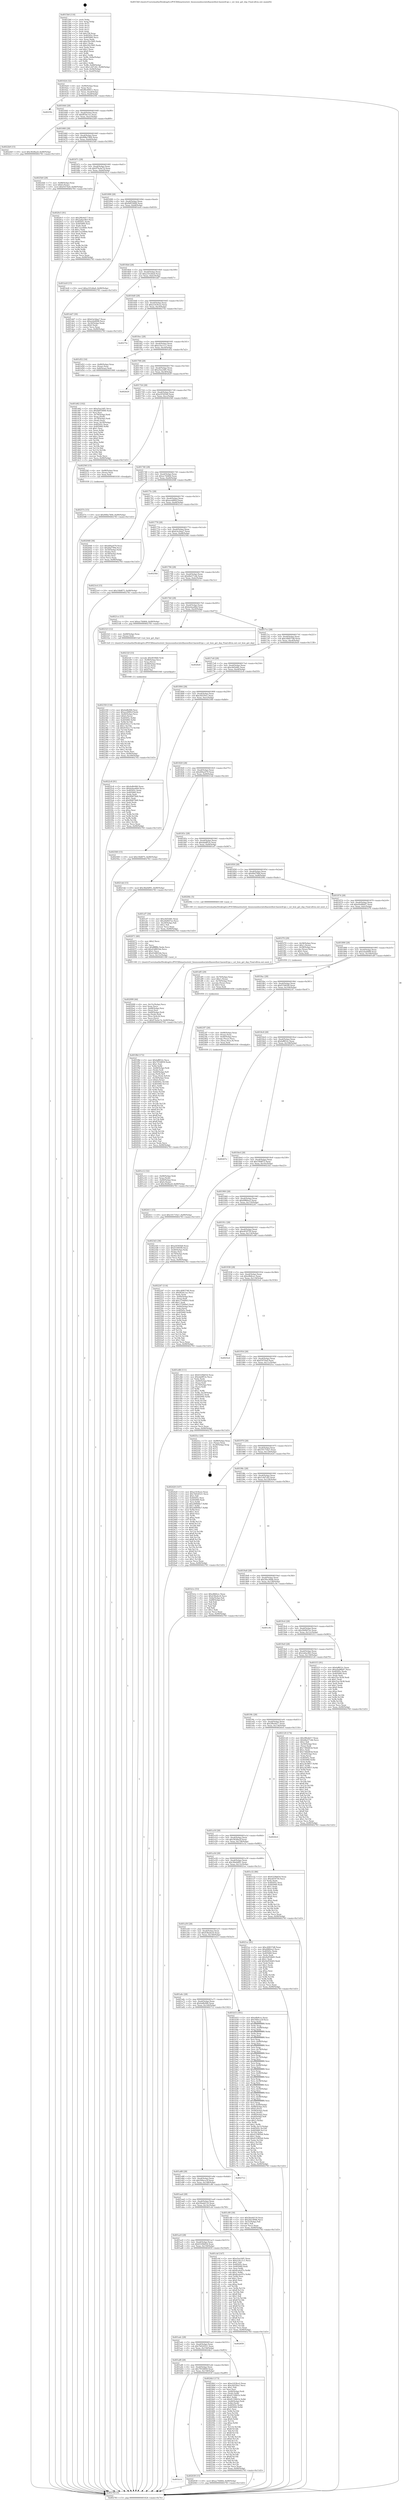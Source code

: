 digraph "0x4015b0" {
  label = "0x4015b0 (/mnt/c/Users/mathe/Desktop/tcc/POCII/binaries/extr_linuxsoundsocintelhaswellsst-haswell-ipc.c_sst_hsw_get_dsp_Final-ollvm.out::main(0))"
  labelloc = "t"
  node[shape=record]

  Entry [label="",width=0.3,height=0.3,shape=circle,fillcolor=black,style=filled]
  "0x401624" [label="{
     0x401624 [32]\l
     | [instrs]\l
     &nbsp;&nbsp;0x401624 \<+6\>: mov -0x90(%rbp),%eax\l
     &nbsp;&nbsp;0x40162a \<+2\>: mov %eax,%ecx\l
     &nbsp;&nbsp;0x40162c \<+6\>: sub $0x86c69411,%ecx\l
     &nbsp;&nbsp;0x401632 \<+6\>: mov %eax,-0xa4(%rbp)\l
     &nbsp;&nbsp;0x401638 \<+6\>: mov %ecx,-0xa8(%rbp)\l
     &nbsp;&nbsp;0x40163e \<+6\>: je 000000000040259c \<main+0xfec\>\l
  }"]
  "0x40259c" [label="{
     0x40259c\l
  }", style=dashed]
  "0x401644" [label="{
     0x401644 [28]\l
     | [instrs]\l
     &nbsp;&nbsp;0x401644 \<+5\>: jmp 0000000000401649 \<main+0x99\>\l
     &nbsp;&nbsp;0x401649 \<+6\>: mov -0xa4(%rbp),%eax\l
     &nbsp;&nbsp;0x40164f \<+5\>: sub $0x8f3dc1ac,%eax\l
     &nbsp;&nbsp;0x401654 \<+6\>: mov %eax,-0xac(%rbp)\l
     &nbsp;&nbsp;0x40165a \<+6\>: je 00000000004022b9 \<main+0xd09\>\l
  }"]
  Exit [label="",width=0.3,height=0.3,shape=circle,fillcolor=black,style=filled,peripheries=2]
  "0x4022b9" [label="{
     0x4022b9 [15]\l
     | [instrs]\l
     &nbsp;&nbsp;0x4022b9 \<+10\>: movl $0x362fba2f,-0x90(%rbp)\l
     &nbsp;&nbsp;0x4022c3 \<+5\>: jmp 0000000000402783 \<main+0x11d3\>\l
  }"]
  "0x401660" [label="{
     0x401660 [28]\l
     | [instrs]\l
     &nbsp;&nbsp;0x401660 \<+5\>: jmp 0000000000401665 \<main+0xb5\>\l
     &nbsp;&nbsp;0x401665 \<+6\>: mov -0xa4(%rbp),%eax\l
     &nbsp;&nbsp;0x40166b \<+5\>: sub $0x908a7400,%eax\l
     &nbsp;&nbsp;0x401670 \<+6\>: mov %eax,-0xb0(%rbp)\l
     &nbsp;&nbsp;0x401676 \<+6\>: je 00000000004025b0 \<main+0x1000\>\l
  }"]
  "0x40257e" [label="{
     0x40257e [15]\l
     | [instrs]\l
     &nbsp;&nbsp;0x40257e \<+10\>: movl $0x908a7400,-0x90(%rbp)\l
     &nbsp;&nbsp;0x402588 \<+5\>: jmp 0000000000402783 \<main+0x11d3\>\l
  }"]
  "0x4025b0" [label="{
     0x4025b0 [28]\l
     | [instrs]\l
     &nbsp;&nbsp;0x4025b0 \<+7\>: mov -0x88(%rbp),%rax\l
     &nbsp;&nbsp;0x4025b7 \<+6\>: movl $0x0,(%rax)\l
     &nbsp;&nbsp;0x4025bd \<+10\>: movl $0xf1670a0,-0x90(%rbp)\l
     &nbsp;&nbsp;0x4025c7 \<+5\>: jmp 0000000000402783 \<main+0x11d3\>\l
  }"]
  "0x40167c" [label="{
     0x40167c [28]\l
     | [instrs]\l
     &nbsp;&nbsp;0x40167c \<+5\>: jmp 0000000000401681 \<main+0xd1\>\l
     &nbsp;&nbsp;0x401681 \<+6\>: mov -0xa4(%rbp),%eax\l
     &nbsp;&nbsp;0x401687 \<+5\>: sub $0x97bcbe7d,%eax\l
     &nbsp;&nbsp;0x40168c \<+6\>: mov %eax,-0xb4(%rbp)\l
     &nbsp;&nbsp;0x401692 \<+6\>: je 00000000004020c5 \<main+0xb15\>\l
  }"]
  "0x402411" [label="{
     0x402411 [15]\l
     | [instrs]\l
     &nbsp;&nbsp;0x402411 \<+10\>: movl $0x101710a7,-0x90(%rbp)\l
     &nbsp;&nbsp;0x40241b \<+5\>: jmp 0000000000402783 \<main+0x11d3\>\l
  }"]
  "0x4020c5" [label="{
     0x4020c5 [91]\l
     | [instrs]\l
     &nbsp;&nbsp;0x4020c5 \<+5\>: mov $0x2f6e4d17,%eax\l
     &nbsp;&nbsp;0x4020ca \<+5\>: mov $0x2a6ac0b3,%ecx\l
     &nbsp;&nbsp;0x4020cf \<+7\>: mov 0x40505c,%edx\l
     &nbsp;&nbsp;0x4020d6 \<+7\>: mov 0x405060,%esi\l
     &nbsp;&nbsp;0x4020dd \<+2\>: mov %edx,%edi\l
     &nbsp;&nbsp;0x4020df \<+6\>: sub $0x7ce2d0de,%edi\l
     &nbsp;&nbsp;0x4020e5 \<+3\>: sub $0x1,%edi\l
     &nbsp;&nbsp;0x4020e8 \<+6\>: add $0x7ce2d0de,%edi\l
     &nbsp;&nbsp;0x4020ee \<+3\>: imul %edi,%edx\l
     &nbsp;&nbsp;0x4020f1 \<+3\>: and $0x1,%edx\l
     &nbsp;&nbsp;0x4020f4 \<+3\>: cmp $0x0,%edx\l
     &nbsp;&nbsp;0x4020f7 \<+4\>: sete %r8b\l
     &nbsp;&nbsp;0x4020fb \<+3\>: cmp $0xa,%esi\l
     &nbsp;&nbsp;0x4020fe \<+4\>: setl %r9b\l
     &nbsp;&nbsp;0x402102 \<+3\>: mov %r8b,%r10b\l
     &nbsp;&nbsp;0x402105 \<+3\>: and %r9b,%r10b\l
     &nbsp;&nbsp;0x402108 \<+3\>: xor %r9b,%r8b\l
     &nbsp;&nbsp;0x40210b \<+3\>: or %r8b,%r10b\l
     &nbsp;&nbsp;0x40210e \<+4\>: test $0x1,%r10b\l
     &nbsp;&nbsp;0x402112 \<+3\>: cmovne %ecx,%eax\l
     &nbsp;&nbsp;0x402115 \<+6\>: mov %eax,-0x90(%rbp)\l
     &nbsp;&nbsp;0x40211b \<+5\>: jmp 0000000000402783 \<main+0x11d3\>\l
  }"]
  "0x401698" [label="{
     0x401698 [28]\l
     | [instrs]\l
     &nbsp;&nbsp;0x401698 \<+5\>: jmp 000000000040169d \<main+0xed\>\l
     &nbsp;&nbsp;0x40169d \<+6\>: mov -0xa4(%rbp),%eax\l
     &nbsp;&nbsp;0x4016a3 \<+5\>: sub $0x9df55608,%eax\l
     &nbsp;&nbsp;0x4016a8 \<+6\>: mov %eax,-0xb8(%rbp)\l
     &nbsp;&nbsp;0x4016ae \<+6\>: je 0000000000401dc8 \<main+0x818\>\l
  }"]
  "0x402350" [label="{
     0x402350 [116]\l
     | [instrs]\l
     &nbsp;&nbsp;0x402350 \<+5\>: mov $0x4affe066,%esi\l
     &nbsp;&nbsp;0x402355 \<+5\>: mov $0xace689cf,%edx\l
     &nbsp;&nbsp;0x40235a \<+4\>: mov -0x40(%rbp),%rcx\l
     &nbsp;&nbsp;0x40235e \<+6\>: movl $0x0,(%rcx)\l
     &nbsp;&nbsp;0x402364 \<+8\>: mov 0x40505c,%r8d\l
     &nbsp;&nbsp;0x40236c \<+8\>: mov 0x405060,%r9d\l
     &nbsp;&nbsp;0x402374 \<+3\>: mov %r8d,%r10d\l
     &nbsp;&nbsp;0x402377 \<+7\>: add $0x9192cc73,%r10d\l
     &nbsp;&nbsp;0x40237e \<+4\>: sub $0x1,%r10d\l
     &nbsp;&nbsp;0x402382 \<+7\>: sub $0x9192cc73,%r10d\l
     &nbsp;&nbsp;0x402389 \<+4\>: imul %r10d,%r8d\l
     &nbsp;&nbsp;0x40238d \<+4\>: and $0x1,%r8d\l
     &nbsp;&nbsp;0x402391 \<+4\>: cmp $0x0,%r8d\l
     &nbsp;&nbsp;0x402395 \<+4\>: sete %r11b\l
     &nbsp;&nbsp;0x402399 \<+4\>: cmp $0xa,%r9d\l
     &nbsp;&nbsp;0x40239d \<+3\>: setl %bl\l
     &nbsp;&nbsp;0x4023a0 \<+3\>: mov %r11b,%r14b\l
     &nbsp;&nbsp;0x4023a3 \<+3\>: and %bl,%r14b\l
     &nbsp;&nbsp;0x4023a6 \<+3\>: xor %bl,%r11b\l
     &nbsp;&nbsp;0x4023a9 \<+3\>: or %r11b,%r14b\l
     &nbsp;&nbsp;0x4023ac \<+4\>: test $0x1,%r14b\l
     &nbsp;&nbsp;0x4023b0 \<+3\>: cmovne %edx,%esi\l
     &nbsp;&nbsp;0x4023b3 \<+6\>: mov %esi,-0x90(%rbp)\l
     &nbsp;&nbsp;0x4023b9 \<+6\>: mov %eax,-0x160(%rbp)\l
     &nbsp;&nbsp;0x4023bf \<+5\>: jmp 0000000000402783 \<main+0x11d3\>\l
  }"]
  "0x401dc8" [label="{
     0x401dc8 [15]\l
     | [instrs]\l
     &nbsp;&nbsp;0x401dc8 \<+10\>: movl $0xa101d4a0,-0x90(%rbp)\l
     &nbsp;&nbsp;0x401dd2 \<+5\>: jmp 0000000000402783 \<main+0x11d3\>\l
  }"]
  "0x4016b4" [label="{
     0x4016b4 [28]\l
     | [instrs]\l
     &nbsp;&nbsp;0x4016b4 \<+5\>: jmp 00000000004016b9 \<main+0x109\>\l
     &nbsp;&nbsp;0x4016b9 \<+6\>: mov -0xa4(%rbp),%eax\l
     &nbsp;&nbsp;0x4016bf \<+5\>: sub $0xa101d4a0,%eax\l
     &nbsp;&nbsp;0x4016c4 \<+6\>: mov %eax,-0xbc(%rbp)\l
     &nbsp;&nbsp;0x4016ca \<+6\>: je 0000000000401dd7 \<main+0x827\>\l
  }"]
  "0x40232f" [label="{
     0x40232f [33]\l
     | [instrs]\l
     &nbsp;&nbsp;0x40232f \<+10\>: movabs $0x4030b6,%rdi\l
     &nbsp;&nbsp;0x402339 \<+4\>: mov -0x48(%rbp),%rcx\l
     &nbsp;&nbsp;0x40233d \<+3\>: mov %rax,(%rcx)\l
     &nbsp;&nbsp;0x402340 \<+4\>: mov -0x48(%rbp),%rax\l
     &nbsp;&nbsp;0x402344 \<+3\>: mov (%rax),%rax\l
     &nbsp;&nbsp;0x402347 \<+2\>: mov (%rax),%esi\l
     &nbsp;&nbsp;0x402349 \<+2\>: mov $0x0,%al\l
     &nbsp;&nbsp;0x40234b \<+5\>: call 0000000000401040 \<printf@plt\>\l
     | [calls]\l
     &nbsp;&nbsp;0x401040 \{1\} (unknown)\l
  }"]
  "0x401dd7" [label="{
     0x401dd7 [30]\l
     | [instrs]\l
     &nbsp;&nbsp;0x401dd7 \<+5\>: mov $0xb3a3daa7,%eax\l
     &nbsp;&nbsp;0x401ddc \<+5\>: mov $0xeefa4008,%ecx\l
     &nbsp;&nbsp;0x401de1 \<+3\>: mov -0x30(%rbp),%edx\l
     &nbsp;&nbsp;0x401de4 \<+3\>: cmp $0x0,%edx\l
     &nbsp;&nbsp;0x401de7 \<+3\>: cmove %ecx,%eax\l
     &nbsp;&nbsp;0x401dea \<+6\>: mov %eax,-0x90(%rbp)\l
     &nbsp;&nbsp;0x401df0 \<+5\>: jmp 0000000000402783 \<main+0x11d3\>\l
  }"]
  "0x4016d0" [label="{
     0x4016d0 [28]\l
     | [instrs]\l
     &nbsp;&nbsp;0x4016d0 \<+5\>: jmp 00000000004016d5 \<main+0x125\>\l
     &nbsp;&nbsp;0x4016d5 \<+6\>: mov -0xa4(%rbp),%eax\l
     &nbsp;&nbsp;0x4016db \<+5\>: sub $0xa1418ce2,%eax\l
     &nbsp;&nbsp;0x4016e0 \<+6\>: mov %eax,-0xc0(%rbp)\l
     &nbsp;&nbsp;0x4016e6 \<+6\>: je 000000000040275e \<main+0x11ae\>\l
  }"]
  "0x402099" [label="{
     0x402099 [44]\l
     | [instrs]\l
     &nbsp;&nbsp;0x402099 \<+6\>: mov -0x15c(%rbp),%ecx\l
     &nbsp;&nbsp;0x40209f \<+3\>: imul %eax,%ecx\l
     &nbsp;&nbsp;0x4020a2 \<+4\>: mov -0x68(%rbp),%rsi\l
     &nbsp;&nbsp;0x4020a6 \<+3\>: mov (%rsi),%rsi\l
     &nbsp;&nbsp;0x4020a9 \<+4\>: mov -0x60(%rbp),%rdi\l
     &nbsp;&nbsp;0x4020ad \<+3\>: movslq (%rdi),%rdi\l
     &nbsp;&nbsp;0x4020b0 \<+4\>: mov (%rsi,%rdi,8),%rsi\l
     &nbsp;&nbsp;0x4020b4 \<+2\>: mov %ecx,(%rsi)\l
     &nbsp;&nbsp;0x4020b6 \<+10\>: movl $0x97bcbe7d,-0x90(%rbp)\l
     &nbsp;&nbsp;0x4020c0 \<+5\>: jmp 0000000000402783 \<main+0x11d3\>\l
  }"]
  "0x40275e" [label="{
     0x40275e\l
  }", style=dashed]
  "0x4016ec" [label="{
     0x4016ec [28]\l
     | [instrs]\l
     &nbsp;&nbsp;0x4016ec \<+5\>: jmp 00000000004016f1 \<main+0x141\>\l
     &nbsp;&nbsp;0x4016f1 \<+6\>: mov -0xa4(%rbp),%eax\l
     &nbsp;&nbsp;0x4016f7 \<+5\>: sub $0xa14cc1c1,%eax\l
     &nbsp;&nbsp;0x4016fc \<+6\>: mov %eax,-0xc4(%rbp)\l
     &nbsp;&nbsp;0x401702 \<+6\>: je 0000000000401d52 \<main+0x7a2\>\l
  }"]
  "0x402071" [label="{
     0x402071 [40]\l
     | [instrs]\l
     &nbsp;&nbsp;0x402071 \<+5\>: mov $0x2,%ecx\l
     &nbsp;&nbsp;0x402076 \<+1\>: cltd\l
     &nbsp;&nbsp;0x402077 \<+2\>: idiv %ecx\l
     &nbsp;&nbsp;0x402079 \<+6\>: imul $0xfffffffe,%edx,%ecx\l
     &nbsp;&nbsp;0x40207f \<+6\>: add $0x43d801bb,%ecx\l
     &nbsp;&nbsp;0x402085 \<+3\>: add $0x1,%ecx\l
     &nbsp;&nbsp;0x402088 \<+6\>: sub $0x43d801bb,%ecx\l
     &nbsp;&nbsp;0x40208e \<+6\>: mov %ecx,-0x15c(%rbp)\l
     &nbsp;&nbsp;0x402094 \<+5\>: call 0000000000401160 \<next_i\>\l
     | [calls]\l
     &nbsp;&nbsp;0x401160 \{1\} (/mnt/c/Users/mathe/Desktop/tcc/POCII/binaries/extr_linuxsoundsocintelhaswellsst-haswell-ipc.c_sst_hsw_get_dsp_Final-ollvm.out::next_i)\l
  }"]
  "0x401d52" [label="{
     0x401d52 [16]\l
     | [instrs]\l
     &nbsp;&nbsp;0x401d52 \<+4\>: mov -0x80(%rbp),%rax\l
     &nbsp;&nbsp;0x401d56 \<+3\>: mov (%rax),%rax\l
     &nbsp;&nbsp;0x401d59 \<+4\>: mov 0x8(%rax),%rdi\l
     &nbsp;&nbsp;0x401d5d \<+5\>: call 0000000000401060 \<atoi@plt\>\l
     | [calls]\l
     &nbsp;&nbsp;0x401060 \{1\} (unknown)\l
  }"]
  "0x401708" [label="{
     0x401708 [28]\l
     | [instrs]\l
     &nbsp;&nbsp;0x401708 \<+5\>: jmp 000000000040170d \<main+0x15d\>\l
     &nbsp;&nbsp;0x40170d \<+6\>: mov -0xa4(%rbp),%eax\l
     &nbsp;&nbsp;0x401713 \<+5\>: sub $0xa5ea3df1,%eax\l
     &nbsp;&nbsp;0x401718 \<+6\>: mov %eax,-0xc8(%rbp)\l
     &nbsp;&nbsp;0x40171e \<+6\>: je 0000000000402629 \<main+0x1079\>\l
  }"]
  "0x401b14" [label="{
     0x401b14\l
  }", style=dashed]
  "0x402629" [label="{
     0x402629\l
  }", style=dashed]
  "0x401724" [label="{
     0x401724 [28]\l
     | [instrs]\l
     &nbsp;&nbsp;0x401724 \<+5\>: jmp 0000000000401729 \<main+0x179\>\l
     &nbsp;&nbsp;0x401729 \<+6\>: mov -0xa4(%rbp),%eax\l
     &nbsp;&nbsp;0x40172f \<+5\>: sub $0xa5f345b8,%eax\l
     &nbsp;&nbsp;0x401734 \<+6\>: mov %eax,-0xcc(%rbp)\l
     &nbsp;&nbsp;0x40173a \<+6\>: je 000000000040256f \<main+0xfbf\>\l
  }"]
  "0x402039" [label="{
     0x402039 [15]\l
     | [instrs]\l
     &nbsp;&nbsp;0x402039 \<+10\>: movl $0xac7fd464,-0x90(%rbp)\l
     &nbsp;&nbsp;0x402043 \<+5\>: jmp 0000000000402783 \<main+0x11d3\>\l
  }"]
  "0x40256f" [label="{
     0x40256f [15]\l
     | [instrs]\l
     &nbsp;&nbsp;0x40256f \<+4\>: mov -0x68(%rbp),%rax\l
     &nbsp;&nbsp;0x402573 \<+3\>: mov (%rax),%rax\l
     &nbsp;&nbsp;0x402576 \<+3\>: mov %rax,%rdi\l
     &nbsp;&nbsp;0x402579 \<+5\>: call 0000000000401030 \<free@plt\>\l
     | [calls]\l
     &nbsp;&nbsp;0x401030 \{1\} (unknown)\l
  }"]
  "0x401740" [label="{
     0x401740 [28]\l
     | [instrs]\l
     &nbsp;&nbsp;0x401740 \<+5\>: jmp 0000000000401745 \<main+0x195\>\l
     &nbsp;&nbsp;0x401745 \<+6\>: mov -0xa4(%rbp),%eax\l
     &nbsp;&nbsp;0x40174b \<+5\>: sub $0xac7fd464,%eax\l
     &nbsp;&nbsp;0x401750 \<+6\>: mov %eax,-0xd0(%rbp)\l
     &nbsp;&nbsp;0x401756 \<+6\>: je 0000000000402048 \<main+0xa98\>\l
  }"]
  "0x401af8" [label="{
     0x401af8 [28]\l
     | [instrs]\l
     &nbsp;&nbsp;0x401af8 \<+5\>: jmp 0000000000401afd \<main+0x54d\>\l
     &nbsp;&nbsp;0x401afd \<+6\>: mov -0xa4(%rbp),%eax\l
     &nbsp;&nbsp;0x401b03 \<+5\>: sub $0x7f554859,%eax\l
     &nbsp;&nbsp;0x401b08 \<+6\>: mov %eax,-0x158(%rbp)\l
     &nbsp;&nbsp;0x401b0e \<+6\>: je 0000000000402039 \<main+0xa89\>\l
  }"]
  "0x402048" [label="{
     0x402048 [36]\l
     | [instrs]\l
     &nbsp;&nbsp;0x402048 \<+5\>: mov $0xd0fae079,%eax\l
     &nbsp;&nbsp;0x40204d \<+5\>: mov $0xdfaf799d,%ecx\l
     &nbsp;&nbsp;0x402052 \<+4\>: mov -0x50(%rbp),%rdx\l
     &nbsp;&nbsp;0x402056 \<+2\>: mov (%rdx),%esi\l
     &nbsp;&nbsp;0x402058 \<+4\>: mov -0x58(%rbp),%rdx\l
     &nbsp;&nbsp;0x40205c \<+2\>: cmp (%rdx),%esi\l
     &nbsp;&nbsp;0x40205e \<+3\>: cmovl %ecx,%eax\l
     &nbsp;&nbsp;0x402061 \<+6\>: mov %eax,-0x90(%rbp)\l
     &nbsp;&nbsp;0x402067 \<+5\>: jmp 0000000000402783 \<main+0x11d3\>\l
  }"]
  "0x40175c" [label="{
     0x40175c [28]\l
     | [instrs]\l
     &nbsp;&nbsp;0x40175c \<+5\>: jmp 0000000000401761 \<main+0x1b1\>\l
     &nbsp;&nbsp;0x401761 \<+6\>: mov -0xa4(%rbp),%eax\l
     &nbsp;&nbsp;0x401767 \<+5\>: sub $0xace689cf,%eax\l
     &nbsp;&nbsp;0x40176c \<+6\>: mov %eax,-0xd4(%rbp)\l
     &nbsp;&nbsp;0x401772 \<+6\>: je 00000000004023c4 \<main+0xe14\>\l
  }"]
  "0x4024b3" [label="{
     0x4024b3 [173]\l
     | [instrs]\l
     &nbsp;&nbsp;0x4024b3 \<+5\>: mov $0xa1418ce2,%eax\l
     &nbsp;&nbsp;0x4024b8 \<+5\>: mov $0xcfd250a1,%ecx\l
     &nbsp;&nbsp;0x4024bd \<+2\>: mov $0x1,%dl\l
     &nbsp;&nbsp;0x4024bf \<+2\>: xor %esi,%esi\l
     &nbsp;&nbsp;0x4024c1 \<+4\>: mov -0x40(%rbp),%rdi\l
     &nbsp;&nbsp;0x4024c5 \<+3\>: mov (%rdi),%r8d\l
     &nbsp;&nbsp;0x4024c8 \<+7\>: add $0x8119061b,%r8d\l
     &nbsp;&nbsp;0x4024cf \<+4\>: add $0x1,%r8d\l
     &nbsp;&nbsp;0x4024d3 \<+7\>: sub $0x8119061b,%r8d\l
     &nbsp;&nbsp;0x4024da \<+4\>: mov -0x40(%rbp),%rdi\l
     &nbsp;&nbsp;0x4024de \<+3\>: mov %r8d,(%rdi)\l
     &nbsp;&nbsp;0x4024e1 \<+8\>: mov 0x40505c,%r8d\l
     &nbsp;&nbsp;0x4024e9 \<+8\>: mov 0x405060,%r9d\l
     &nbsp;&nbsp;0x4024f1 \<+3\>: sub $0x1,%esi\l
     &nbsp;&nbsp;0x4024f4 \<+3\>: mov %r8d,%r10d\l
     &nbsp;&nbsp;0x4024f7 \<+3\>: add %esi,%r10d\l
     &nbsp;&nbsp;0x4024fa \<+4\>: imul %r10d,%r8d\l
     &nbsp;&nbsp;0x4024fe \<+4\>: and $0x1,%r8d\l
     &nbsp;&nbsp;0x402502 \<+4\>: cmp $0x0,%r8d\l
     &nbsp;&nbsp;0x402506 \<+4\>: sete %r11b\l
     &nbsp;&nbsp;0x40250a \<+4\>: cmp $0xa,%r9d\l
     &nbsp;&nbsp;0x40250e \<+3\>: setl %bl\l
     &nbsp;&nbsp;0x402511 \<+3\>: mov %r11b,%r14b\l
     &nbsp;&nbsp;0x402514 \<+4\>: xor $0xff,%r14b\l
     &nbsp;&nbsp;0x402518 \<+3\>: mov %bl,%r15b\l
     &nbsp;&nbsp;0x40251b \<+4\>: xor $0xff,%r15b\l
     &nbsp;&nbsp;0x40251f \<+3\>: xor $0x0,%dl\l
     &nbsp;&nbsp;0x402522 \<+3\>: mov %r14b,%r12b\l
     &nbsp;&nbsp;0x402525 \<+4\>: and $0x0,%r12b\l
     &nbsp;&nbsp;0x402529 \<+3\>: and %dl,%r11b\l
     &nbsp;&nbsp;0x40252c \<+3\>: mov %r15b,%r13b\l
     &nbsp;&nbsp;0x40252f \<+4\>: and $0x0,%r13b\l
     &nbsp;&nbsp;0x402533 \<+2\>: and %dl,%bl\l
     &nbsp;&nbsp;0x402535 \<+3\>: or %r11b,%r12b\l
     &nbsp;&nbsp;0x402538 \<+3\>: or %bl,%r13b\l
     &nbsp;&nbsp;0x40253b \<+3\>: xor %r13b,%r12b\l
     &nbsp;&nbsp;0x40253e \<+3\>: or %r15b,%r14b\l
     &nbsp;&nbsp;0x402541 \<+4\>: xor $0xff,%r14b\l
     &nbsp;&nbsp;0x402545 \<+3\>: or $0x0,%dl\l
     &nbsp;&nbsp;0x402548 \<+3\>: and %dl,%r14b\l
     &nbsp;&nbsp;0x40254b \<+3\>: or %r14b,%r12b\l
     &nbsp;&nbsp;0x40254e \<+4\>: test $0x1,%r12b\l
     &nbsp;&nbsp;0x402552 \<+3\>: cmovne %ecx,%eax\l
     &nbsp;&nbsp;0x402555 \<+6\>: mov %eax,-0x90(%rbp)\l
     &nbsp;&nbsp;0x40255b \<+5\>: jmp 0000000000402783 \<main+0x11d3\>\l
  }"]
  "0x4023c4" [label="{
     0x4023c4 [15]\l
     | [instrs]\l
     &nbsp;&nbsp;0x4023c4 \<+10\>: movl $0x10b8f75,-0x90(%rbp)\l
     &nbsp;&nbsp;0x4023ce \<+5\>: jmp 0000000000402783 \<main+0x11d3\>\l
  }"]
  "0x401778" [label="{
     0x401778 [28]\l
     | [instrs]\l
     &nbsp;&nbsp;0x401778 \<+5\>: jmp 000000000040177d \<main+0x1cd\>\l
     &nbsp;&nbsp;0x40177d \<+6\>: mov -0xa4(%rbp),%eax\l
     &nbsp;&nbsp;0x401783 \<+5\>: sub $0xb3a3daa7,%eax\l
     &nbsp;&nbsp;0x401788 \<+6\>: mov %eax,-0xd8(%rbp)\l
     &nbsp;&nbsp;0x40178e \<+6\>: je 000000000040258d \<main+0xfdd\>\l
  }"]
  "0x401adc" [label="{
     0x401adc [28]\l
     | [instrs]\l
     &nbsp;&nbsp;0x401adc \<+5\>: jmp 0000000000401ae1 \<main+0x531\>\l
     &nbsp;&nbsp;0x401ae1 \<+6\>: mov -0xa4(%rbp),%eax\l
     &nbsp;&nbsp;0x401ae7 \<+5\>: sub $0x7b024521,%eax\l
     &nbsp;&nbsp;0x401aec \<+6\>: mov %eax,-0x154(%rbp)\l
     &nbsp;&nbsp;0x401af2 \<+6\>: je 00000000004024b3 \<main+0xf03\>\l
  }"]
  "0x40258d" [label="{
     0x40258d\l
  }", style=dashed]
  "0x401794" [label="{
     0x401794 [28]\l
     | [instrs]\l
     &nbsp;&nbsp;0x401794 \<+5\>: jmp 0000000000401799 \<main+0x1e9\>\l
     &nbsp;&nbsp;0x401799 \<+6\>: mov -0xa4(%rbp),%eax\l
     &nbsp;&nbsp;0x40179f \<+5\>: sub $0xb8a571db,%eax\l
     &nbsp;&nbsp;0x4017a4 \<+6\>: mov %eax,-0xdc(%rbp)\l
     &nbsp;&nbsp;0x4017aa \<+6\>: je 00000000004021ce \<main+0xc1e\>\l
  }"]
  "0x402659" [label="{
     0x402659\l
  }", style=dashed]
  "0x4021ce" [label="{
     0x4021ce [15]\l
     | [instrs]\l
     &nbsp;&nbsp;0x4021ce \<+10\>: movl $0xac7fd464,-0x90(%rbp)\l
     &nbsp;&nbsp;0x4021d8 \<+5\>: jmp 0000000000402783 \<main+0x11d3\>\l
  }"]
  "0x4017b0" [label="{
     0x4017b0 [28]\l
     | [instrs]\l
     &nbsp;&nbsp;0x4017b0 \<+5\>: jmp 00000000004017b5 \<main+0x205\>\l
     &nbsp;&nbsp;0x4017b5 \<+6\>: mov -0xa4(%rbp),%eax\l
     &nbsp;&nbsp;0x4017bb \<+5\>: sub $0xbebea84d,%eax\l
     &nbsp;&nbsp;0x4017c0 \<+6\>: mov %eax,-0xe0(%rbp)\l
     &nbsp;&nbsp;0x4017c6 \<+6\>: je 0000000000402323 \<main+0xd73\>\l
  }"]
  "0x401f8d" [label="{
     0x401f8d [172]\l
     | [instrs]\l
     &nbsp;&nbsp;0x401f8d \<+5\>: mov $0xfaff652c,%ecx\l
     &nbsp;&nbsp;0x401f92 \<+5\>: mov $0x7f554859,%edx\l
     &nbsp;&nbsp;0x401f97 \<+3\>: mov $0x1,%sil\l
     &nbsp;&nbsp;0x401f9a \<+3\>: xor %r8d,%r8d\l
     &nbsp;&nbsp;0x401f9d \<+4\>: mov -0x68(%rbp),%rdi\l
     &nbsp;&nbsp;0x401fa1 \<+3\>: mov (%rdi),%rdi\l
     &nbsp;&nbsp;0x401fa4 \<+4\>: mov -0x60(%rbp),%r9\l
     &nbsp;&nbsp;0x401fa8 \<+3\>: movslq (%r9),%r9\l
     &nbsp;&nbsp;0x401fab \<+4\>: mov %rax,(%rdi,%r9,8)\l
     &nbsp;&nbsp;0x401faf \<+4\>: mov -0x50(%rbp),%rax\l
     &nbsp;&nbsp;0x401fb3 \<+6\>: movl $0x0,(%rax)\l
     &nbsp;&nbsp;0x401fb9 \<+8\>: mov 0x40505c,%r10d\l
     &nbsp;&nbsp;0x401fc1 \<+8\>: mov 0x405060,%r11d\l
     &nbsp;&nbsp;0x401fc9 \<+4\>: sub $0x1,%r8d\l
     &nbsp;&nbsp;0x401fcd \<+3\>: mov %r10d,%ebx\l
     &nbsp;&nbsp;0x401fd0 \<+3\>: add %r8d,%ebx\l
     &nbsp;&nbsp;0x401fd3 \<+4\>: imul %ebx,%r10d\l
     &nbsp;&nbsp;0x401fd7 \<+4\>: and $0x1,%r10d\l
     &nbsp;&nbsp;0x401fdb \<+4\>: cmp $0x0,%r10d\l
     &nbsp;&nbsp;0x401fdf \<+4\>: sete %r14b\l
     &nbsp;&nbsp;0x401fe3 \<+4\>: cmp $0xa,%r11d\l
     &nbsp;&nbsp;0x401fe7 \<+4\>: setl %r15b\l
     &nbsp;&nbsp;0x401feb \<+3\>: mov %r14b,%r12b\l
     &nbsp;&nbsp;0x401fee \<+4\>: xor $0xff,%r12b\l
     &nbsp;&nbsp;0x401ff2 \<+3\>: mov %r15b,%r13b\l
     &nbsp;&nbsp;0x401ff5 \<+4\>: xor $0xff,%r13b\l
     &nbsp;&nbsp;0x401ff9 \<+4\>: xor $0x1,%sil\l
     &nbsp;&nbsp;0x401ffd \<+3\>: mov %r12b,%al\l
     &nbsp;&nbsp;0x402000 \<+2\>: and $0xff,%al\l
     &nbsp;&nbsp;0x402002 \<+3\>: and %sil,%r14b\l
     &nbsp;&nbsp;0x402005 \<+3\>: mov %r13b,%dil\l
     &nbsp;&nbsp;0x402008 \<+4\>: and $0xff,%dil\l
     &nbsp;&nbsp;0x40200c \<+3\>: and %sil,%r15b\l
     &nbsp;&nbsp;0x40200f \<+3\>: or %r14b,%al\l
     &nbsp;&nbsp;0x402012 \<+3\>: or %r15b,%dil\l
     &nbsp;&nbsp;0x402015 \<+3\>: xor %dil,%al\l
     &nbsp;&nbsp;0x402018 \<+3\>: or %r13b,%r12b\l
     &nbsp;&nbsp;0x40201b \<+4\>: xor $0xff,%r12b\l
     &nbsp;&nbsp;0x40201f \<+4\>: or $0x1,%sil\l
     &nbsp;&nbsp;0x402023 \<+3\>: and %sil,%r12b\l
     &nbsp;&nbsp;0x402026 \<+3\>: or %r12b,%al\l
     &nbsp;&nbsp;0x402029 \<+2\>: test $0x1,%al\l
     &nbsp;&nbsp;0x40202b \<+3\>: cmovne %edx,%ecx\l
     &nbsp;&nbsp;0x40202e \<+6\>: mov %ecx,-0x90(%rbp)\l
     &nbsp;&nbsp;0x402034 \<+5\>: jmp 0000000000402783 \<main+0x11d3\>\l
  }"]
  "0x402323" [label="{
     0x402323 [12]\l
     | [instrs]\l
     &nbsp;&nbsp;0x402323 \<+4\>: mov -0x68(%rbp),%rax\l
     &nbsp;&nbsp;0x402327 \<+3\>: mov (%rax),%rdi\l
     &nbsp;&nbsp;0x40232a \<+5\>: call 00000000004013e0 \<sst_hsw_get_dsp\>\l
     | [calls]\l
     &nbsp;&nbsp;0x4013e0 \{1\} (/mnt/c/Users/mathe/Desktop/tcc/POCII/binaries/extr_linuxsoundsocintelhaswellsst-haswell-ipc.c_sst_hsw_get_dsp_Final-ollvm.out::sst_hsw_get_dsp)\l
  }"]
  "0x4017cc" [label="{
     0x4017cc [28]\l
     | [instrs]\l
     &nbsp;&nbsp;0x4017cc \<+5\>: jmp 00000000004017d1 \<main+0x221\>\l
     &nbsp;&nbsp;0x4017d1 \<+6\>: mov -0xa4(%rbp),%eax\l
     &nbsp;&nbsp;0x4017d7 \<+5\>: sub $0xc40837d8,%eax\l
     &nbsp;&nbsp;0x4017dc \<+6\>: mov %eax,-0xe4(%rbp)\l
     &nbsp;&nbsp;0x4017e2 \<+6\>: je 00000000004026e8 \<main+0x1138\>\l
  }"]
  "0x401e12" [label="{
     0x401e12 [32]\l
     | [instrs]\l
     &nbsp;&nbsp;0x401e12 \<+4\>: mov -0x68(%rbp),%rdi\l
     &nbsp;&nbsp;0x401e16 \<+3\>: mov %rax,(%rdi)\l
     &nbsp;&nbsp;0x401e19 \<+4\>: mov -0x60(%rbp),%rax\l
     &nbsp;&nbsp;0x401e1d \<+6\>: movl $0x0,(%rax)\l
     &nbsp;&nbsp;0x401e23 \<+10\>: movl $0x362fba2f,-0x90(%rbp)\l
     &nbsp;&nbsp;0x401e2d \<+5\>: jmp 0000000000402783 \<main+0x11d3\>\l
  }"]
  "0x4026e8" [label="{
     0x4026e8\l
  }", style=dashed]
  "0x4017e8" [label="{
     0x4017e8 [28]\l
     | [instrs]\l
     &nbsp;&nbsp;0x4017e8 \<+5\>: jmp 00000000004017ed \<main+0x23d\>\l
     &nbsp;&nbsp;0x4017ed \<+6\>: mov -0xa4(%rbp),%eax\l
     &nbsp;&nbsp;0x4017f3 \<+5\>: sub $0xc6d5d4fc,%eax\l
     &nbsp;&nbsp;0x4017f8 \<+6\>: mov %eax,-0xe8(%rbp)\l
     &nbsp;&nbsp;0x4017fe \<+6\>: je 00000000004022c8 \<main+0xd18\>\l
  }"]
  "0x401d62" [label="{
     0x401d62 [102]\l
     | [instrs]\l
     &nbsp;&nbsp;0x401d62 \<+5\>: mov $0xa5ea3df1,%ecx\l
     &nbsp;&nbsp;0x401d67 \<+5\>: mov $0x9df55608,%edx\l
     &nbsp;&nbsp;0x401d6c \<+2\>: xor %esi,%esi\l
     &nbsp;&nbsp;0x401d6e \<+4\>: mov -0x78(%rbp),%rdi\l
     &nbsp;&nbsp;0x401d72 \<+2\>: mov %eax,(%rdi)\l
     &nbsp;&nbsp;0x401d74 \<+4\>: mov -0x78(%rbp),%rdi\l
     &nbsp;&nbsp;0x401d78 \<+2\>: mov (%rdi),%eax\l
     &nbsp;&nbsp;0x401d7a \<+3\>: mov %eax,-0x30(%rbp)\l
     &nbsp;&nbsp;0x401d7d \<+7\>: mov 0x40505c,%eax\l
     &nbsp;&nbsp;0x401d84 \<+8\>: mov 0x405060,%r8d\l
     &nbsp;&nbsp;0x401d8c \<+3\>: sub $0x1,%esi\l
     &nbsp;&nbsp;0x401d8f \<+3\>: mov %eax,%r9d\l
     &nbsp;&nbsp;0x401d92 \<+3\>: add %esi,%r9d\l
     &nbsp;&nbsp;0x401d95 \<+4\>: imul %r9d,%eax\l
     &nbsp;&nbsp;0x401d99 \<+3\>: and $0x1,%eax\l
     &nbsp;&nbsp;0x401d9c \<+3\>: cmp $0x0,%eax\l
     &nbsp;&nbsp;0x401d9f \<+4\>: sete %r10b\l
     &nbsp;&nbsp;0x401da3 \<+4\>: cmp $0xa,%r8d\l
     &nbsp;&nbsp;0x401da7 \<+4\>: setl %r11b\l
     &nbsp;&nbsp;0x401dab \<+3\>: mov %r10b,%bl\l
     &nbsp;&nbsp;0x401dae \<+3\>: and %r11b,%bl\l
     &nbsp;&nbsp;0x401db1 \<+3\>: xor %r11b,%r10b\l
     &nbsp;&nbsp;0x401db4 \<+3\>: or %r10b,%bl\l
     &nbsp;&nbsp;0x401db7 \<+3\>: test $0x1,%bl\l
     &nbsp;&nbsp;0x401dba \<+3\>: cmovne %edx,%ecx\l
     &nbsp;&nbsp;0x401dbd \<+6\>: mov %ecx,-0x90(%rbp)\l
     &nbsp;&nbsp;0x401dc3 \<+5\>: jmp 0000000000402783 \<main+0x11d3\>\l
  }"]
  "0x4022c8" [label="{
     0x4022c8 [91]\l
     | [instrs]\l
     &nbsp;&nbsp;0x4022c8 \<+5\>: mov $0x4affe066,%eax\l
     &nbsp;&nbsp;0x4022cd \<+5\>: mov $0xbebea84d,%ecx\l
     &nbsp;&nbsp;0x4022d2 \<+7\>: mov 0x40505c,%edx\l
     &nbsp;&nbsp;0x4022d9 \<+7\>: mov 0x405060,%esi\l
     &nbsp;&nbsp;0x4022e0 \<+2\>: mov %edx,%edi\l
     &nbsp;&nbsp;0x4022e2 \<+6\>: add $0x9f4879d0,%edi\l
     &nbsp;&nbsp;0x4022e8 \<+3\>: sub $0x1,%edi\l
     &nbsp;&nbsp;0x4022eb \<+6\>: sub $0x9f4879d0,%edi\l
     &nbsp;&nbsp;0x4022f1 \<+3\>: imul %edi,%edx\l
     &nbsp;&nbsp;0x4022f4 \<+3\>: and $0x1,%edx\l
     &nbsp;&nbsp;0x4022f7 \<+3\>: cmp $0x0,%edx\l
     &nbsp;&nbsp;0x4022fa \<+4\>: sete %r8b\l
     &nbsp;&nbsp;0x4022fe \<+3\>: cmp $0xa,%esi\l
     &nbsp;&nbsp;0x402301 \<+4\>: setl %r9b\l
     &nbsp;&nbsp;0x402305 \<+3\>: mov %r8b,%r10b\l
     &nbsp;&nbsp;0x402308 \<+3\>: and %r9b,%r10b\l
     &nbsp;&nbsp;0x40230b \<+3\>: xor %r9b,%r8b\l
     &nbsp;&nbsp;0x40230e \<+3\>: or %r8b,%r10b\l
     &nbsp;&nbsp;0x402311 \<+4\>: test $0x1,%r10b\l
     &nbsp;&nbsp;0x402315 \<+3\>: cmovne %ecx,%eax\l
     &nbsp;&nbsp;0x402318 \<+6\>: mov %eax,-0x90(%rbp)\l
     &nbsp;&nbsp;0x40231e \<+5\>: jmp 0000000000402783 \<main+0x11d3\>\l
  }"]
  "0x401804" [label="{
     0x401804 [28]\l
     | [instrs]\l
     &nbsp;&nbsp;0x401804 \<+5\>: jmp 0000000000401809 \<main+0x259\>\l
     &nbsp;&nbsp;0x401809 \<+6\>: mov -0xa4(%rbp),%eax\l
     &nbsp;&nbsp;0x40180f \<+5\>: sub $0xcfd250a1,%eax\l
     &nbsp;&nbsp;0x401814 \<+6\>: mov %eax,-0xec(%rbp)\l
     &nbsp;&nbsp;0x40181a \<+6\>: je 0000000000402560 \<main+0xfb0\>\l
  }"]
  "0x401ac0" [label="{
     0x401ac0 [28]\l
     | [instrs]\l
     &nbsp;&nbsp;0x401ac0 \<+5\>: jmp 0000000000401ac5 \<main+0x515\>\l
     &nbsp;&nbsp;0x401ac5 \<+6\>: mov -0xa4(%rbp),%eax\l
     &nbsp;&nbsp;0x401acb \<+5\>: sub $0x6329b654,%eax\l
     &nbsp;&nbsp;0x401ad0 \<+6\>: mov %eax,-0x150(%rbp)\l
     &nbsp;&nbsp;0x401ad6 \<+6\>: je 0000000000402659 \<main+0x10a9\>\l
  }"]
  "0x402560" [label="{
     0x402560 [15]\l
     | [instrs]\l
     &nbsp;&nbsp;0x402560 \<+10\>: movl $0x10b8f75,-0x90(%rbp)\l
     &nbsp;&nbsp;0x40256a \<+5\>: jmp 0000000000402783 \<main+0x11d3\>\l
  }"]
  "0x401820" [label="{
     0x401820 [28]\l
     | [instrs]\l
     &nbsp;&nbsp;0x401820 \<+5\>: jmp 0000000000401825 \<main+0x275\>\l
     &nbsp;&nbsp;0x401825 \<+6\>: mov -0xa4(%rbp),%eax\l
     &nbsp;&nbsp;0x40182b \<+5\>: sub $0xd0fae079,%eax\l
     &nbsp;&nbsp;0x401830 \<+6\>: mov %eax,-0xf0(%rbp)\l
     &nbsp;&nbsp;0x401836 \<+6\>: je 00000000004021dd \<main+0xc2d\>\l
  }"]
  "0x401cbf" [label="{
     0x401cbf [147]\l
     | [instrs]\l
     &nbsp;&nbsp;0x401cbf \<+5\>: mov $0xa5ea3df1,%eax\l
     &nbsp;&nbsp;0x401cc4 \<+5\>: mov $0xa14cc1c1,%ecx\l
     &nbsp;&nbsp;0x401cc9 \<+2\>: mov $0x1,%dl\l
     &nbsp;&nbsp;0x401ccb \<+7\>: mov 0x40505c,%esi\l
     &nbsp;&nbsp;0x401cd2 \<+7\>: mov 0x405060,%edi\l
     &nbsp;&nbsp;0x401cd9 \<+3\>: mov %esi,%r8d\l
     &nbsp;&nbsp;0x401cdc \<+7\>: sub $0x8cedc97e,%r8d\l
     &nbsp;&nbsp;0x401ce3 \<+4\>: sub $0x1,%r8d\l
     &nbsp;&nbsp;0x401ce7 \<+7\>: add $0x8cedc97e,%r8d\l
     &nbsp;&nbsp;0x401cee \<+4\>: imul %r8d,%esi\l
     &nbsp;&nbsp;0x401cf2 \<+3\>: and $0x1,%esi\l
     &nbsp;&nbsp;0x401cf5 \<+3\>: cmp $0x0,%esi\l
     &nbsp;&nbsp;0x401cf8 \<+4\>: sete %r9b\l
     &nbsp;&nbsp;0x401cfc \<+3\>: cmp $0xa,%edi\l
     &nbsp;&nbsp;0x401cff \<+4\>: setl %r10b\l
     &nbsp;&nbsp;0x401d03 \<+3\>: mov %r9b,%r11b\l
     &nbsp;&nbsp;0x401d06 \<+4\>: xor $0xff,%r11b\l
     &nbsp;&nbsp;0x401d0a \<+3\>: mov %r10b,%bl\l
     &nbsp;&nbsp;0x401d0d \<+3\>: xor $0xff,%bl\l
     &nbsp;&nbsp;0x401d10 \<+3\>: xor $0x1,%dl\l
     &nbsp;&nbsp;0x401d13 \<+3\>: mov %r11b,%r14b\l
     &nbsp;&nbsp;0x401d16 \<+4\>: and $0xff,%r14b\l
     &nbsp;&nbsp;0x401d1a \<+3\>: and %dl,%r9b\l
     &nbsp;&nbsp;0x401d1d \<+3\>: mov %bl,%r15b\l
     &nbsp;&nbsp;0x401d20 \<+4\>: and $0xff,%r15b\l
     &nbsp;&nbsp;0x401d24 \<+3\>: and %dl,%r10b\l
     &nbsp;&nbsp;0x401d27 \<+3\>: or %r9b,%r14b\l
     &nbsp;&nbsp;0x401d2a \<+3\>: or %r10b,%r15b\l
     &nbsp;&nbsp;0x401d2d \<+3\>: xor %r15b,%r14b\l
     &nbsp;&nbsp;0x401d30 \<+3\>: or %bl,%r11b\l
     &nbsp;&nbsp;0x401d33 \<+4\>: xor $0xff,%r11b\l
     &nbsp;&nbsp;0x401d37 \<+3\>: or $0x1,%dl\l
     &nbsp;&nbsp;0x401d3a \<+3\>: and %dl,%r11b\l
     &nbsp;&nbsp;0x401d3d \<+3\>: or %r11b,%r14b\l
     &nbsp;&nbsp;0x401d40 \<+4\>: test $0x1,%r14b\l
     &nbsp;&nbsp;0x401d44 \<+3\>: cmovne %ecx,%eax\l
     &nbsp;&nbsp;0x401d47 \<+6\>: mov %eax,-0x90(%rbp)\l
     &nbsp;&nbsp;0x401d4d \<+5\>: jmp 0000000000402783 \<main+0x11d3\>\l
  }"]
  "0x4021dd" [label="{
     0x4021dd [15]\l
     | [instrs]\l
     &nbsp;&nbsp;0x4021dd \<+10\>: movl $0x38a0df91,-0x90(%rbp)\l
     &nbsp;&nbsp;0x4021e7 \<+5\>: jmp 0000000000402783 \<main+0x11d3\>\l
  }"]
  "0x40183c" [label="{
     0x40183c [28]\l
     | [instrs]\l
     &nbsp;&nbsp;0x40183c \<+5\>: jmp 0000000000401841 \<main+0x291\>\l
     &nbsp;&nbsp;0x401841 \<+6\>: mov -0xa4(%rbp),%eax\l
     &nbsp;&nbsp;0x401847 \<+5\>: sub $0xdabff53e,%eax\l
     &nbsp;&nbsp;0x40184c \<+6\>: mov %eax,-0xf4(%rbp)\l
     &nbsp;&nbsp;0x401852 \<+6\>: je 0000000000401ef7 \<main+0x947\>\l
  }"]
  "0x401aa4" [label="{
     0x401aa4 [28]\l
     | [instrs]\l
     &nbsp;&nbsp;0x401aa4 \<+5\>: jmp 0000000000401aa9 \<main+0x4f9\>\l
     &nbsp;&nbsp;0x401aa9 \<+6\>: mov -0xa4(%rbp),%eax\l
     &nbsp;&nbsp;0x401aaf \<+5\>: sub $0x56add116,%eax\l
     &nbsp;&nbsp;0x401ab4 \<+6\>: mov %eax,-0x14c(%rbp)\l
     &nbsp;&nbsp;0x401aba \<+6\>: je 0000000000401cbf \<main+0x70f\>\l
  }"]
  "0x401ef7" [label="{
     0x401ef7 [30]\l
     | [instrs]\l
     &nbsp;&nbsp;0x401ef7 \<+5\>: mov $0xc6d5d4fc,%eax\l
     &nbsp;&nbsp;0x401efc \<+5\>: mov $0x26d9d7ee,%ecx\l
     &nbsp;&nbsp;0x401f01 \<+3\>: mov -0x29(%rbp),%dl\l
     &nbsp;&nbsp;0x401f04 \<+3\>: test $0x1,%dl\l
     &nbsp;&nbsp;0x401f07 \<+3\>: cmovne %ecx,%eax\l
     &nbsp;&nbsp;0x401f0a \<+6\>: mov %eax,-0x90(%rbp)\l
     &nbsp;&nbsp;0x401f10 \<+5\>: jmp 0000000000402783 \<main+0x11d3\>\l
  }"]
  "0x401858" [label="{
     0x401858 [28]\l
     | [instrs]\l
     &nbsp;&nbsp;0x401858 \<+5\>: jmp 000000000040185d \<main+0x2ad\>\l
     &nbsp;&nbsp;0x40185d \<+6\>: mov -0xa4(%rbp),%eax\l
     &nbsp;&nbsp;0x401863 \<+5\>: sub $0xdfaf799d,%eax\l
     &nbsp;&nbsp;0x401868 \<+6\>: mov %eax,-0xf8(%rbp)\l
     &nbsp;&nbsp;0x40186e \<+6\>: je 000000000040206c \<main+0xabc\>\l
  }"]
  "0x401c80" [label="{
     0x401c80 [30]\l
     | [instrs]\l
     &nbsp;&nbsp;0x401c80 \<+5\>: mov $0x56add116,%eax\l
     &nbsp;&nbsp;0x401c85 \<+5\>: mov $0x20ec49db,%ecx\l
     &nbsp;&nbsp;0x401c8a \<+3\>: mov -0x31(%rbp),%dl\l
     &nbsp;&nbsp;0x401c8d \<+3\>: test $0x1,%dl\l
     &nbsp;&nbsp;0x401c90 \<+3\>: cmovne %ecx,%eax\l
     &nbsp;&nbsp;0x401c93 \<+6\>: mov %eax,-0x90(%rbp)\l
     &nbsp;&nbsp;0x401c99 \<+5\>: jmp 0000000000402783 \<main+0x11d3\>\l
  }"]
  "0x40206c" [label="{
     0x40206c [5]\l
     | [instrs]\l
     &nbsp;&nbsp;0x40206c \<+5\>: call 0000000000401160 \<next_i\>\l
     | [calls]\l
     &nbsp;&nbsp;0x401160 \{1\} (/mnt/c/Users/mathe/Desktop/tcc/POCII/binaries/extr_linuxsoundsocintelhaswellsst-haswell-ipc.c_sst_hsw_get_dsp_Final-ollvm.out::next_i)\l
  }"]
  "0x401874" [label="{
     0x401874 [28]\l
     | [instrs]\l
     &nbsp;&nbsp;0x401874 \<+5\>: jmp 0000000000401879 \<main+0x2c9\>\l
     &nbsp;&nbsp;0x401879 \<+6\>: mov -0xa4(%rbp),%eax\l
     &nbsp;&nbsp;0x40187f \<+5\>: sub $0xe0a96b47,%eax\l
     &nbsp;&nbsp;0x401884 \<+6\>: mov %eax,-0xfc(%rbp)\l
     &nbsp;&nbsp;0x40188a \<+6\>: je 0000000000401f70 \<main+0x9c0\>\l
  }"]
  "0x401a88" [label="{
     0x401a88 [28]\l
     | [instrs]\l
     &nbsp;&nbsp;0x401a88 \<+5\>: jmp 0000000000401a8d \<main+0x4dd\>\l
     &nbsp;&nbsp;0x401a8d \<+6\>: mov -0xa4(%rbp),%eax\l
     &nbsp;&nbsp;0x401a93 \<+5\>: sub $0x500eca3f,%eax\l
     &nbsp;&nbsp;0x401a98 \<+6\>: mov %eax,-0x148(%rbp)\l
     &nbsp;&nbsp;0x401a9e \<+6\>: je 0000000000401c80 \<main+0x6d0\>\l
  }"]
  "0x401f70" [label="{
     0x401f70 [29]\l
     | [instrs]\l
     &nbsp;&nbsp;0x401f70 \<+4\>: mov -0x58(%rbp),%rax\l
     &nbsp;&nbsp;0x401f74 \<+6\>: movl $0x1,(%rax)\l
     &nbsp;&nbsp;0x401f7a \<+4\>: mov -0x58(%rbp),%rax\l
     &nbsp;&nbsp;0x401f7e \<+3\>: movslq (%rax),%rax\l
     &nbsp;&nbsp;0x401f81 \<+4\>: shl $0x2,%rax\l
     &nbsp;&nbsp;0x401f85 \<+3\>: mov %rax,%rdi\l
     &nbsp;&nbsp;0x401f88 \<+5\>: call 0000000000401050 \<malloc@plt\>\l
     | [calls]\l
     &nbsp;&nbsp;0x401050 \{1\} (unknown)\l
  }"]
  "0x401890" [label="{
     0x401890 [28]\l
     | [instrs]\l
     &nbsp;&nbsp;0x401890 \<+5\>: jmp 0000000000401895 \<main+0x2e5\>\l
     &nbsp;&nbsp;0x401895 \<+6\>: mov -0xa4(%rbp),%eax\l
     &nbsp;&nbsp;0x40189b \<+5\>: sub $0xeefa4008,%eax\l
     &nbsp;&nbsp;0x4018a0 \<+6\>: mov %eax,-0x100(%rbp)\l
     &nbsp;&nbsp;0x4018a6 \<+6\>: je 0000000000401df5 \<main+0x845\>\l
  }"]
  "0x402712" [label="{
     0x402712\l
  }", style=dashed]
  "0x401df5" [label="{
     0x401df5 [29]\l
     | [instrs]\l
     &nbsp;&nbsp;0x401df5 \<+4\>: mov -0x70(%rbp),%rax\l
     &nbsp;&nbsp;0x401df9 \<+6\>: movl $0x1,(%rax)\l
     &nbsp;&nbsp;0x401dff \<+4\>: mov -0x70(%rbp),%rax\l
     &nbsp;&nbsp;0x401e03 \<+3\>: movslq (%rax),%rax\l
     &nbsp;&nbsp;0x401e06 \<+4\>: shl $0x3,%rax\l
     &nbsp;&nbsp;0x401e0a \<+3\>: mov %rax,%rdi\l
     &nbsp;&nbsp;0x401e0d \<+5\>: call 0000000000401050 \<malloc@plt\>\l
     | [calls]\l
     &nbsp;&nbsp;0x401050 \{1\} (unknown)\l
  }"]
  "0x4018ac" [label="{
     0x4018ac [28]\l
     | [instrs]\l
     &nbsp;&nbsp;0x4018ac \<+5\>: jmp 00000000004018b1 \<main+0x301\>\l
     &nbsp;&nbsp;0x4018b1 \<+6\>: mov -0xa4(%rbp),%eax\l
     &nbsp;&nbsp;0x4018b7 \<+5\>: sub $0xf15945f0,%eax\l
     &nbsp;&nbsp;0x4018bc \<+6\>: mov %eax,-0x104(%rbp)\l
     &nbsp;&nbsp;0x4018c2 \<+6\>: je 00000000004023f7 \<main+0xe47\>\l
  }"]
  "0x401a6c" [label="{
     0x401a6c [28]\l
     | [instrs]\l
     &nbsp;&nbsp;0x401a6c \<+5\>: jmp 0000000000401a71 \<main+0x4c1\>\l
     &nbsp;&nbsp;0x401a71 \<+6\>: mov -0xa4(%rbp),%eax\l
     &nbsp;&nbsp;0x401a77 \<+5\>: sub $0x4affe066,%eax\l
     &nbsp;&nbsp;0x401a7c \<+6\>: mov %eax,-0x144(%rbp)\l
     &nbsp;&nbsp;0x401a82 \<+6\>: je 0000000000402712 \<main+0x1162\>\l
  }"]
  "0x4023f7" [label="{
     0x4023f7 [26]\l
     | [instrs]\l
     &nbsp;&nbsp;0x4023f7 \<+4\>: mov -0x68(%rbp),%rax\l
     &nbsp;&nbsp;0x4023fb \<+3\>: mov (%rax),%rax\l
     &nbsp;&nbsp;0x4023fe \<+4\>: mov -0x40(%rbp),%rcx\l
     &nbsp;&nbsp;0x402402 \<+3\>: movslq (%rcx),%rcx\l
     &nbsp;&nbsp;0x402405 \<+4\>: mov (%rax,%rcx,8),%rax\l
     &nbsp;&nbsp;0x402409 \<+3\>: mov %rax,%rdi\l
     &nbsp;&nbsp;0x40240c \<+5\>: call 0000000000401030 \<free@plt\>\l
     | [calls]\l
     &nbsp;&nbsp;0x401030 \{1\} (unknown)\l
  }"]
  "0x4018c8" [label="{
     0x4018c8 [28]\l
     | [instrs]\l
     &nbsp;&nbsp;0x4018c8 \<+5\>: jmp 00000000004018cd \<main+0x31d\>\l
     &nbsp;&nbsp;0x4018cd \<+6\>: mov -0xa4(%rbp),%eax\l
     &nbsp;&nbsp;0x4018d3 \<+5\>: sub $0xfaff652c,%eax\l
     &nbsp;&nbsp;0x4018d8 \<+6\>: mov %eax,-0x108(%rbp)\l
     &nbsp;&nbsp;0x4018de \<+6\>: je 000000000040267e \<main+0x10ce\>\l
  }"]
  "0x401b53" [label="{
     0x401b53 [301]\l
     | [instrs]\l
     &nbsp;&nbsp;0x401b53 \<+5\>: mov $0xe8b8cec,%eax\l
     &nbsp;&nbsp;0x401b58 \<+5\>: mov $0x500eca3f,%ecx\l
     &nbsp;&nbsp;0x401b5d \<+3\>: mov %rsp,%rdx\l
     &nbsp;&nbsp;0x401b60 \<+4\>: add $0xfffffffffffffff0,%rdx\l
     &nbsp;&nbsp;0x401b64 \<+3\>: mov %rdx,%rsp\l
     &nbsp;&nbsp;0x401b67 \<+7\>: mov %rdx,-0x88(%rbp)\l
     &nbsp;&nbsp;0x401b6e \<+3\>: mov %rsp,%rdx\l
     &nbsp;&nbsp;0x401b71 \<+4\>: add $0xfffffffffffffff0,%rdx\l
     &nbsp;&nbsp;0x401b75 \<+3\>: mov %rdx,%rsp\l
     &nbsp;&nbsp;0x401b78 \<+3\>: mov %rsp,%rsi\l
     &nbsp;&nbsp;0x401b7b \<+4\>: add $0xfffffffffffffff0,%rsi\l
     &nbsp;&nbsp;0x401b7f \<+3\>: mov %rsi,%rsp\l
     &nbsp;&nbsp;0x401b82 \<+4\>: mov %rsi,-0x80(%rbp)\l
     &nbsp;&nbsp;0x401b86 \<+3\>: mov %rsp,%rsi\l
     &nbsp;&nbsp;0x401b89 \<+4\>: add $0xfffffffffffffff0,%rsi\l
     &nbsp;&nbsp;0x401b8d \<+3\>: mov %rsi,%rsp\l
     &nbsp;&nbsp;0x401b90 \<+4\>: mov %rsi,-0x78(%rbp)\l
     &nbsp;&nbsp;0x401b94 \<+3\>: mov %rsp,%rsi\l
     &nbsp;&nbsp;0x401b97 \<+4\>: add $0xfffffffffffffff0,%rsi\l
     &nbsp;&nbsp;0x401b9b \<+3\>: mov %rsi,%rsp\l
     &nbsp;&nbsp;0x401b9e \<+4\>: mov %rsi,-0x70(%rbp)\l
     &nbsp;&nbsp;0x401ba2 \<+3\>: mov %rsp,%rsi\l
     &nbsp;&nbsp;0x401ba5 \<+4\>: add $0xfffffffffffffff0,%rsi\l
     &nbsp;&nbsp;0x401ba9 \<+3\>: mov %rsi,%rsp\l
     &nbsp;&nbsp;0x401bac \<+4\>: mov %rsi,-0x68(%rbp)\l
     &nbsp;&nbsp;0x401bb0 \<+3\>: mov %rsp,%rsi\l
     &nbsp;&nbsp;0x401bb3 \<+4\>: add $0xfffffffffffffff0,%rsi\l
     &nbsp;&nbsp;0x401bb7 \<+3\>: mov %rsi,%rsp\l
     &nbsp;&nbsp;0x401bba \<+4\>: mov %rsi,-0x60(%rbp)\l
     &nbsp;&nbsp;0x401bbe \<+3\>: mov %rsp,%rsi\l
     &nbsp;&nbsp;0x401bc1 \<+4\>: add $0xfffffffffffffff0,%rsi\l
     &nbsp;&nbsp;0x401bc5 \<+3\>: mov %rsi,%rsp\l
     &nbsp;&nbsp;0x401bc8 \<+4\>: mov %rsi,-0x58(%rbp)\l
     &nbsp;&nbsp;0x401bcc \<+3\>: mov %rsp,%rsi\l
     &nbsp;&nbsp;0x401bcf \<+4\>: add $0xfffffffffffffff0,%rsi\l
     &nbsp;&nbsp;0x401bd3 \<+3\>: mov %rsi,%rsp\l
     &nbsp;&nbsp;0x401bd6 \<+4\>: mov %rsi,-0x50(%rbp)\l
     &nbsp;&nbsp;0x401bda \<+3\>: mov %rsp,%rsi\l
     &nbsp;&nbsp;0x401bdd \<+4\>: add $0xfffffffffffffff0,%rsi\l
     &nbsp;&nbsp;0x401be1 \<+3\>: mov %rsi,%rsp\l
     &nbsp;&nbsp;0x401be4 \<+4\>: mov %rsi,-0x48(%rbp)\l
     &nbsp;&nbsp;0x401be8 \<+3\>: mov %rsp,%rsi\l
     &nbsp;&nbsp;0x401beb \<+4\>: add $0xfffffffffffffff0,%rsi\l
     &nbsp;&nbsp;0x401bef \<+3\>: mov %rsi,%rsp\l
     &nbsp;&nbsp;0x401bf2 \<+4\>: mov %rsi,-0x40(%rbp)\l
     &nbsp;&nbsp;0x401bf6 \<+7\>: mov -0x88(%rbp),%rsi\l
     &nbsp;&nbsp;0x401bfd \<+6\>: movl $0x0,(%rsi)\l
     &nbsp;&nbsp;0x401c03 \<+6\>: mov -0x94(%rbp),%edi\l
     &nbsp;&nbsp;0x401c09 \<+2\>: mov %edi,(%rdx)\l
     &nbsp;&nbsp;0x401c0b \<+4\>: mov -0x80(%rbp),%rsi\l
     &nbsp;&nbsp;0x401c0f \<+7\>: mov -0xa0(%rbp),%r8\l
     &nbsp;&nbsp;0x401c16 \<+3\>: mov %r8,(%rsi)\l
     &nbsp;&nbsp;0x401c19 \<+3\>: cmpl $0x2,(%rdx)\l
     &nbsp;&nbsp;0x401c1c \<+4\>: setne %r9b\l
     &nbsp;&nbsp;0x401c20 \<+4\>: and $0x1,%r9b\l
     &nbsp;&nbsp;0x401c24 \<+4\>: mov %r9b,-0x31(%rbp)\l
     &nbsp;&nbsp;0x401c28 \<+8\>: mov 0x40505c,%r10d\l
     &nbsp;&nbsp;0x401c30 \<+8\>: mov 0x405060,%r11d\l
     &nbsp;&nbsp;0x401c38 \<+3\>: mov %r10d,%ebx\l
     &nbsp;&nbsp;0x401c3b \<+6\>: sub $0x431985b4,%ebx\l
     &nbsp;&nbsp;0x401c41 \<+3\>: sub $0x1,%ebx\l
     &nbsp;&nbsp;0x401c44 \<+6\>: add $0x431985b4,%ebx\l
     &nbsp;&nbsp;0x401c4a \<+4\>: imul %ebx,%r10d\l
     &nbsp;&nbsp;0x401c4e \<+4\>: and $0x1,%r10d\l
     &nbsp;&nbsp;0x401c52 \<+4\>: cmp $0x0,%r10d\l
     &nbsp;&nbsp;0x401c56 \<+4\>: sete %r9b\l
     &nbsp;&nbsp;0x401c5a \<+4\>: cmp $0xa,%r11d\l
     &nbsp;&nbsp;0x401c5e \<+4\>: setl %r14b\l
     &nbsp;&nbsp;0x401c62 \<+3\>: mov %r9b,%r15b\l
     &nbsp;&nbsp;0x401c65 \<+3\>: and %r14b,%r15b\l
     &nbsp;&nbsp;0x401c68 \<+3\>: xor %r14b,%r9b\l
     &nbsp;&nbsp;0x401c6b \<+3\>: or %r9b,%r15b\l
     &nbsp;&nbsp;0x401c6e \<+4\>: test $0x1,%r15b\l
     &nbsp;&nbsp;0x401c72 \<+3\>: cmovne %ecx,%eax\l
     &nbsp;&nbsp;0x401c75 \<+6\>: mov %eax,-0x90(%rbp)\l
     &nbsp;&nbsp;0x401c7b \<+5\>: jmp 0000000000402783 \<main+0x11d3\>\l
  }"]
  "0x40267e" [label="{
     0x40267e\l
  }", style=dashed]
  "0x4018e4" [label="{
     0x4018e4 [28]\l
     | [instrs]\l
     &nbsp;&nbsp;0x4018e4 \<+5\>: jmp 00000000004018e9 \<main+0x339\>\l
     &nbsp;&nbsp;0x4018e9 \<+6\>: mov -0xa4(%rbp),%eax\l
     &nbsp;&nbsp;0x4018ef \<+5\>: sub $0x10b8f75,%eax\l
     &nbsp;&nbsp;0x4018f4 \<+6\>: mov %eax,-0x10c(%rbp)\l
     &nbsp;&nbsp;0x4018fa \<+6\>: je 00000000004023d3 \<main+0xe23\>\l
  }"]
  "0x401a50" [label="{
     0x401a50 [28]\l
     | [instrs]\l
     &nbsp;&nbsp;0x401a50 \<+5\>: jmp 0000000000401a55 \<main+0x4a5\>\l
     &nbsp;&nbsp;0x401a55 \<+6\>: mov -0xa4(%rbp),%eax\l
     &nbsp;&nbsp;0x401a5b \<+5\>: sub $0x438a4ec6,%eax\l
     &nbsp;&nbsp;0x401a60 \<+6\>: mov %eax,-0x140(%rbp)\l
     &nbsp;&nbsp;0x401a66 \<+6\>: je 0000000000401b53 \<main+0x5a3\>\l
  }"]
  "0x4023d3" [label="{
     0x4023d3 [36]\l
     | [instrs]\l
     &nbsp;&nbsp;0x4023d3 \<+5\>: mov $0xa5f345b8,%eax\l
     &nbsp;&nbsp;0x4023d8 \<+5\>: mov $0xf15945f0,%ecx\l
     &nbsp;&nbsp;0x4023dd \<+4\>: mov -0x40(%rbp),%rdx\l
     &nbsp;&nbsp;0x4023e1 \<+2\>: mov (%rdx),%esi\l
     &nbsp;&nbsp;0x4023e3 \<+4\>: mov -0x70(%rbp),%rdx\l
     &nbsp;&nbsp;0x4023e7 \<+2\>: cmp (%rdx),%esi\l
     &nbsp;&nbsp;0x4023e9 \<+3\>: cmovl %ecx,%eax\l
     &nbsp;&nbsp;0x4023ec \<+6\>: mov %eax,-0x90(%rbp)\l
     &nbsp;&nbsp;0x4023f2 \<+5\>: jmp 0000000000402783 \<main+0x11d3\>\l
  }"]
  "0x401900" [label="{
     0x401900 [28]\l
     | [instrs]\l
     &nbsp;&nbsp;0x401900 \<+5\>: jmp 0000000000401905 \<main+0x355\>\l
     &nbsp;&nbsp;0x401905 \<+6\>: mov -0xa4(%rbp),%eax\l
     &nbsp;&nbsp;0x40190b \<+5\>: sub $0xd980ea3,%eax\l
     &nbsp;&nbsp;0x401910 \<+6\>: mov %eax,-0x110(%rbp)\l
     &nbsp;&nbsp;0x401916 \<+6\>: je 0000000000402247 \<main+0xc97\>\l
  }"]
  "0x4021ec" [label="{
     0x4021ec [91]\l
     | [instrs]\l
     &nbsp;&nbsp;0x4021ec \<+5\>: mov $0xc40837d8,%eax\l
     &nbsp;&nbsp;0x4021f1 \<+5\>: mov $0xd980ea3,%ecx\l
     &nbsp;&nbsp;0x4021f6 \<+7\>: mov 0x40505c,%edx\l
     &nbsp;&nbsp;0x4021fd \<+7\>: mov 0x405060,%esi\l
     &nbsp;&nbsp;0x402204 \<+2\>: mov %edx,%edi\l
     &nbsp;&nbsp;0x402206 \<+6\>: sub $0x9a954b83,%edi\l
     &nbsp;&nbsp;0x40220c \<+3\>: sub $0x1,%edi\l
     &nbsp;&nbsp;0x40220f \<+6\>: add $0x9a954b83,%edi\l
     &nbsp;&nbsp;0x402215 \<+3\>: imul %edi,%edx\l
     &nbsp;&nbsp;0x402218 \<+3\>: and $0x1,%edx\l
     &nbsp;&nbsp;0x40221b \<+3\>: cmp $0x0,%edx\l
     &nbsp;&nbsp;0x40221e \<+4\>: sete %r8b\l
     &nbsp;&nbsp;0x402222 \<+3\>: cmp $0xa,%esi\l
     &nbsp;&nbsp;0x402225 \<+4\>: setl %r9b\l
     &nbsp;&nbsp;0x402229 \<+3\>: mov %r8b,%r10b\l
     &nbsp;&nbsp;0x40222c \<+3\>: and %r9b,%r10b\l
     &nbsp;&nbsp;0x40222f \<+3\>: xor %r9b,%r8b\l
     &nbsp;&nbsp;0x402232 \<+3\>: or %r8b,%r10b\l
     &nbsp;&nbsp;0x402235 \<+4\>: test $0x1,%r10b\l
     &nbsp;&nbsp;0x402239 \<+3\>: cmovne %ecx,%eax\l
     &nbsp;&nbsp;0x40223c \<+6\>: mov %eax,-0x90(%rbp)\l
     &nbsp;&nbsp;0x402242 \<+5\>: jmp 0000000000402783 \<main+0x11d3\>\l
  }"]
  "0x402247" [label="{
     0x402247 [114]\l
     | [instrs]\l
     &nbsp;&nbsp;0x402247 \<+5\>: mov $0xc40837d8,%eax\l
     &nbsp;&nbsp;0x40224c \<+5\>: mov $0x8f3dc1ac,%ecx\l
     &nbsp;&nbsp;0x402251 \<+2\>: xor %edx,%edx\l
     &nbsp;&nbsp;0x402253 \<+4\>: mov -0x60(%rbp),%rsi\l
     &nbsp;&nbsp;0x402257 \<+2\>: mov (%rsi),%edi\l
     &nbsp;&nbsp;0x402259 \<+6\>: add $0x375449e5,%edi\l
     &nbsp;&nbsp;0x40225f \<+3\>: add $0x1,%edi\l
     &nbsp;&nbsp;0x402262 \<+6\>: sub $0x375449e5,%edi\l
     &nbsp;&nbsp;0x402268 \<+4\>: mov -0x60(%rbp),%rsi\l
     &nbsp;&nbsp;0x40226c \<+2\>: mov %edi,(%rsi)\l
     &nbsp;&nbsp;0x40226e \<+7\>: mov 0x40505c,%edi\l
     &nbsp;&nbsp;0x402275 \<+8\>: mov 0x405060,%r8d\l
     &nbsp;&nbsp;0x40227d \<+3\>: sub $0x1,%edx\l
     &nbsp;&nbsp;0x402280 \<+3\>: mov %edi,%r9d\l
     &nbsp;&nbsp;0x402283 \<+3\>: add %edx,%r9d\l
     &nbsp;&nbsp;0x402286 \<+4\>: imul %r9d,%edi\l
     &nbsp;&nbsp;0x40228a \<+3\>: and $0x1,%edi\l
     &nbsp;&nbsp;0x40228d \<+3\>: cmp $0x0,%edi\l
     &nbsp;&nbsp;0x402290 \<+4\>: sete %r10b\l
     &nbsp;&nbsp;0x402294 \<+4\>: cmp $0xa,%r8d\l
     &nbsp;&nbsp;0x402298 \<+4\>: setl %r11b\l
     &nbsp;&nbsp;0x40229c \<+3\>: mov %r10b,%bl\l
     &nbsp;&nbsp;0x40229f \<+3\>: and %r11b,%bl\l
     &nbsp;&nbsp;0x4022a2 \<+3\>: xor %r11b,%r10b\l
     &nbsp;&nbsp;0x4022a5 \<+3\>: or %r10b,%bl\l
     &nbsp;&nbsp;0x4022a8 \<+3\>: test $0x1,%bl\l
     &nbsp;&nbsp;0x4022ab \<+3\>: cmovne %ecx,%eax\l
     &nbsp;&nbsp;0x4022ae \<+6\>: mov %eax,-0x90(%rbp)\l
     &nbsp;&nbsp;0x4022b4 \<+5\>: jmp 0000000000402783 \<main+0x11d3\>\l
  }"]
  "0x40191c" [label="{
     0x40191c [28]\l
     | [instrs]\l
     &nbsp;&nbsp;0x40191c \<+5\>: jmp 0000000000401921 \<main+0x371\>\l
     &nbsp;&nbsp;0x401921 \<+6\>: mov -0xa4(%rbp),%eax\l
     &nbsp;&nbsp;0x401927 \<+5\>: sub $0xe818750,%eax\l
     &nbsp;&nbsp;0x40192c \<+6\>: mov %eax,-0x114(%rbp)\l
     &nbsp;&nbsp;0x401932 \<+6\>: je 0000000000401e88 \<main+0x8d8\>\l
  }"]
  "0x401a34" [label="{
     0x401a34 [28]\l
     | [instrs]\l
     &nbsp;&nbsp;0x401a34 \<+5\>: jmp 0000000000401a39 \<main+0x489\>\l
     &nbsp;&nbsp;0x401a39 \<+6\>: mov -0xa4(%rbp),%eax\l
     &nbsp;&nbsp;0x401a3f \<+5\>: sub $0x38a0df91,%eax\l
     &nbsp;&nbsp;0x401a44 \<+6\>: mov %eax,-0x13c(%rbp)\l
     &nbsp;&nbsp;0x401a4a \<+6\>: je 00000000004021ec \<main+0xc3c\>\l
  }"]
  "0x401e88" [label="{
     0x401e88 [111]\l
     | [instrs]\l
     &nbsp;&nbsp;0x401e88 \<+5\>: mov $0x6329b654,%eax\l
     &nbsp;&nbsp;0x401e8d \<+5\>: mov $0xdabff53e,%ecx\l
     &nbsp;&nbsp;0x401e92 \<+2\>: xor %edx,%edx\l
     &nbsp;&nbsp;0x401e94 \<+4\>: mov -0x60(%rbp),%rsi\l
     &nbsp;&nbsp;0x401e98 \<+2\>: mov (%rsi),%edi\l
     &nbsp;&nbsp;0x401e9a \<+4\>: mov -0x70(%rbp),%rsi\l
     &nbsp;&nbsp;0x401e9e \<+2\>: cmp (%rsi),%edi\l
     &nbsp;&nbsp;0x401ea0 \<+4\>: setl %r8b\l
     &nbsp;&nbsp;0x401ea4 \<+4\>: and $0x1,%r8b\l
     &nbsp;&nbsp;0x401ea8 \<+4\>: mov %r8b,-0x29(%rbp)\l
     &nbsp;&nbsp;0x401eac \<+7\>: mov 0x40505c,%edi\l
     &nbsp;&nbsp;0x401eb3 \<+8\>: mov 0x405060,%r9d\l
     &nbsp;&nbsp;0x401ebb \<+3\>: sub $0x1,%edx\l
     &nbsp;&nbsp;0x401ebe \<+3\>: mov %edi,%r10d\l
     &nbsp;&nbsp;0x401ec1 \<+3\>: add %edx,%r10d\l
     &nbsp;&nbsp;0x401ec4 \<+4\>: imul %r10d,%edi\l
     &nbsp;&nbsp;0x401ec8 \<+3\>: and $0x1,%edi\l
     &nbsp;&nbsp;0x401ecb \<+3\>: cmp $0x0,%edi\l
     &nbsp;&nbsp;0x401ece \<+4\>: sete %r8b\l
     &nbsp;&nbsp;0x401ed2 \<+4\>: cmp $0xa,%r9d\l
     &nbsp;&nbsp;0x401ed6 \<+4\>: setl %r11b\l
     &nbsp;&nbsp;0x401eda \<+3\>: mov %r8b,%bl\l
     &nbsp;&nbsp;0x401edd \<+3\>: and %r11b,%bl\l
     &nbsp;&nbsp;0x401ee0 \<+3\>: xor %r11b,%r8b\l
     &nbsp;&nbsp;0x401ee3 \<+3\>: or %r8b,%bl\l
     &nbsp;&nbsp;0x401ee6 \<+3\>: test $0x1,%bl\l
     &nbsp;&nbsp;0x401ee9 \<+3\>: cmovne %ecx,%eax\l
     &nbsp;&nbsp;0x401eec \<+6\>: mov %eax,-0x90(%rbp)\l
     &nbsp;&nbsp;0x401ef2 \<+5\>: jmp 0000000000402783 \<main+0x11d3\>\l
  }"]
  "0x401938" [label="{
     0x401938 [28]\l
     | [instrs]\l
     &nbsp;&nbsp;0x401938 \<+5\>: jmp 000000000040193d \<main+0x38d\>\l
     &nbsp;&nbsp;0x40193d \<+6\>: mov -0xa4(%rbp),%eax\l
     &nbsp;&nbsp;0x401943 \<+5\>: sub $0xe8b8cec,%eax\l
     &nbsp;&nbsp;0x401948 \<+6\>: mov %eax,-0x118(%rbp)\l
     &nbsp;&nbsp;0x40194e \<+6\>: je 00000000004025e4 \<main+0x1034\>\l
  }"]
  "0x401e32" [label="{
     0x401e32 [86]\l
     | [instrs]\l
     &nbsp;&nbsp;0x401e32 \<+5\>: mov $0x6329b654,%eax\l
     &nbsp;&nbsp;0x401e37 \<+5\>: mov $0xe818750,%ecx\l
     &nbsp;&nbsp;0x401e3c \<+2\>: xor %edx,%edx\l
     &nbsp;&nbsp;0x401e3e \<+7\>: mov 0x40505c,%esi\l
     &nbsp;&nbsp;0x401e45 \<+7\>: mov 0x405060,%edi\l
     &nbsp;&nbsp;0x401e4c \<+3\>: sub $0x1,%edx\l
     &nbsp;&nbsp;0x401e4f \<+3\>: mov %esi,%r8d\l
     &nbsp;&nbsp;0x401e52 \<+3\>: add %edx,%r8d\l
     &nbsp;&nbsp;0x401e55 \<+4\>: imul %r8d,%esi\l
     &nbsp;&nbsp;0x401e59 \<+3\>: and $0x1,%esi\l
     &nbsp;&nbsp;0x401e5c \<+3\>: cmp $0x0,%esi\l
     &nbsp;&nbsp;0x401e5f \<+4\>: sete %r9b\l
     &nbsp;&nbsp;0x401e63 \<+3\>: cmp $0xa,%edi\l
     &nbsp;&nbsp;0x401e66 \<+4\>: setl %r10b\l
     &nbsp;&nbsp;0x401e6a \<+3\>: mov %r9b,%r11b\l
     &nbsp;&nbsp;0x401e6d \<+3\>: and %r10b,%r11b\l
     &nbsp;&nbsp;0x401e70 \<+3\>: xor %r10b,%r9b\l
     &nbsp;&nbsp;0x401e73 \<+3\>: or %r9b,%r11b\l
     &nbsp;&nbsp;0x401e76 \<+4\>: test $0x1,%r11b\l
     &nbsp;&nbsp;0x401e7a \<+3\>: cmovne %ecx,%eax\l
     &nbsp;&nbsp;0x401e7d \<+6\>: mov %eax,-0x90(%rbp)\l
     &nbsp;&nbsp;0x401e83 \<+5\>: jmp 0000000000402783 \<main+0x11d3\>\l
  }"]
  "0x4025e4" [label="{
     0x4025e4\l
  }", style=dashed]
  "0x401954" [label="{
     0x401954 [28]\l
     | [instrs]\l
     &nbsp;&nbsp;0x401954 \<+5\>: jmp 0000000000401959 \<main+0x3a9\>\l
     &nbsp;&nbsp;0x401959 \<+6\>: mov -0xa4(%rbp),%eax\l
     &nbsp;&nbsp;0x40195f \<+5\>: sub $0xf1670a0,%eax\l
     &nbsp;&nbsp;0x401964 \<+6\>: mov %eax,-0x11c(%rbp)\l
     &nbsp;&nbsp;0x40196a \<+6\>: je 00000000004025cc \<main+0x101c\>\l
  }"]
  "0x401a18" [label="{
     0x401a18 [28]\l
     | [instrs]\l
     &nbsp;&nbsp;0x401a18 \<+5\>: jmp 0000000000401a1d \<main+0x46d\>\l
     &nbsp;&nbsp;0x401a1d \<+6\>: mov -0xa4(%rbp),%eax\l
     &nbsp;&nbsp;0x401a23 \<+5\>: sub $0x362fba2f,%eax\l
     &nbsp;&nbsp;0x401a28 \<+6\>: mov %eax,-0x138(%rbp)\l
     &nbsp;&nbsp;0x401a2e \<+6\>: je 0000000000401e32 \<main+0x882\>\l
  }"]
  "0x4025cc" [label="{
     0x4025cc [24]\l
     | [instrs]\l
     &nbsp;&nbsp;0x4025cc \<+7\>: mov -0x88(%rbp),%rax\l
     &nbsp;&nbsp;0x4025d3 \<+2\>: mov (%rax),%eax\l
     &nbsp;&nbsp;0x4025d5 \<+4\>: lea -0x28(%rbp),%rsp\l
     &nbsp;&nbsp;0x4025d9 \<+1\>: pop %rbx\l
     &nbsp;&nbsp;0x4025da \<+2\>: pop %r12\l
     &nbsp;&nbsp;0x4025dc \<+2\>: pop %r13\l
     &nbsp;&nbsp;0x4025de \<+2\>: pop %r14\l
     &nbsp;&nbsp;0x4025e0 \<+2\>: pop %r15\l
     &nbsp;&nbsp;0x4025e2 \<+1\>: pop %rbp\l
     &nbsp;&nbsp;0x4025e3 \<+1\>: ret\l
  }"]
  "0x401970" [label="{
     0x401970 [28]\l
     | [instrs]\l
     &nbsp;&nbsp;0x401970 \<+5\>: jmp 0000000000401975 \<main+0x3c5\>\l
     &nbsp;&nbsp;0x401975 \<+6\>: mov -0xa4(%rbp),%eax\l
     &nbsp;&nbsp;0x40197b \<+5\>: sub $0x101710a7,%eax\l
     &nbsp;&nbsp;0x401980 \<+6\>: mov %eax,-0x120(%rbp)\l
     &nbsp;&nbsp;0x401986 \<+6\>: je 0000000000402420 \<main+0xe70\>\l
  }"]
  "0x4026c6" [label="{
     0x4026c6\l
  }", style=dashed]
  "0x402420" [label="{
     0x402420 [147]\l
     | [instrs]\l
     &nbsp;&nbsp;0x402420 \<+5\>: mov $0xa1418ce2,%eax\l
     &nbsp;&nbsp;0x402425 \<+5\>: mov $0x7b024521,%ecx\l
     &nbsp;&nbsp;0x40242a \<+2\>: mov $0x1,%dl\l
     &nbsp;&nbsp;0x40242c \<+7\>: mov 0x40505c,%esi\l
     &nbsp;&nbsp;0x402433 \<+7\>: mov 0x405060,%edi\l
     &nbsp;&nbsp;0x40243a \<+3\>: mov %esi,%r8d\l
     &nbsp;&nbsp;0x40243d \<+7\>: sub $0xe00848e7,%r8d\l
     &nbsp;&nbsp;0x402444 \<+4\>: sub $0x1,%r8d\l
     &nbsp;&nbsp;0x402448 \<+7\>: add $0xe00848e7,%r8d\l
     &nbsp;&nbsp;0x40244f \<+4\>: imul %r8d,%esi\l
     &nbsp;&nbsp;0x402453 \<+3\>: and $0x1,%esi\l
     &nbsp;&nbsp;0x402456 \<+3\>: cmp $0x0,%esi\l
     &nbsp;&nbsp;0x402459 \<+4\>: sete %r9b\l
     &nbsp;&nbsp;0x40245d \<+3\>: cmp $0xa,%edi\l
     &nbsp;&nbsp;0x402460 \<+4\>: setl %r10b\l
     &nbsp;&nbsp;0x402464 \<+3\>: mov %r9b,%r11b\l
     &nbsp;&nbsp;0x402467 \<+4\>: xor $0xff,%r11b\l
     &nbsp;&nbsp;0x40246b \<+3\>: mov %r10b,%bl\l
     &nbsp;&nbsp;0x40246e \<+3\>: xor $0xff,%bl\l
     &nbsp;&nbsp;0x402471 \<+3\>: xor $0x1,%dl\l
     &nbsp;&nbsp;0x402474 \<+3\>: mov %r11b,%r14b\l
     &nbsp;&nbsp;0x402477 \<+4\>: and $0xff,%r14b\l
     &nbsp;&nbsp;0x40247b \<+3\>: and %dl,%r9b\l
     &nbsp;&nbsp;0x40247e \<+3\>: mov %bl,%r15b\l
     &nbsp;&nbsp;0x402481 \<+4\>: and $0xff,%r15b\l
     &nbsp;&nbsp;0x402485 \<+3\>: and %dl,%r10b\l
     &nbsp;&nbsp;0x402488 \<+3\>: or %r9b,%r14b\l
     &nbsp;&nbsp;0x40248b \<+3\>: or %r10b,%r15b\l
     &nbsp;&nbsp;0x40248e \<+3\>: xor %r15b,%r14b\l
     &nbsp;&nbsp;0x402491 \<+3\>: or %bl,%r11b\l
     &nbsp;&nbsp;0x402494 \<+4\>: xor $0xff,%r11b\l
     &nbsp;&nbsp;0x402498 \<+3\>: or $0x1,%dl\l
     &nbsp;&nbsp;0x40249b \<+3\>: and %dl,%r11b\l
     &nbsp;&nbsp;0x40249e \<+3\>: or %r11b,%r14b\l
     &nbsp;&nbsp;0x4024a1 \<+4\>: test $0x1,%r14b\l
     &nbsp;&nbsp;0x4024a5 \<+3\>: cmovne %ecx,%eax\l
     &nbsp;&nbsp;0x4024a8 \<+6\>: mov %eax,-0x90(%rbp)\l
     &nbsp;&nbsp;0x4024ae \<+5\>: jmp 0000000000402783 \<main+0x11d3\>\l
  }"]
  "0x40198c" [label="{
     0x40198c [28]\l
     | [instrs]\l
     &nbsp;&nbsp;0x40198c \<+5\>: jmp 0000000000401991 \<main+0x3e1\>\l
     &nbsp;&nbsp;0x401991 \<+6\>: mov -0xa4(%rbp),%eax\l
     &nbsp;&nbsp;0x401997 \<+5\>: sub $0x1cfd7c82,%eax\l
     &nbsp;&nbsp;0x40199c \<+6\>: mov %eax,-0x124(%rbp)\l
     &nbsp;&nbsp;0x4019a2 \<+6\>: je 0000000000401b1e \<main+0x56e\>\l
  }"]
  "0x4019fc" [label="{
     0x4019fc [28]\l
     | [instrs]\l
     &nbsp;&nbsp;0x4019fc \<+5\>: jmp 0000000000401a01 \<main+0x451\>\l
     &nbsp;&nbsp;0x401a01 \<+6\>: mov -0xa4(%rbp),%eax\l
     &nbsp;&nbsp;0x401a07 \<+5\>: sub $0x2f6e4d17,%eax\l
     &nbsp;&nbsp;0x401a0c \<+6\>: mov %eax,-0x134(%rbp)\l
     &nbsp;&nbsp;0x401a12 \<+6\>: je 00000000004026c6 \<main+0x1116\>\l
  }"]
  "0x401b1e" [label="{
     0x401b1e [53]\l
     | [instrs]\l
     &nbsp;&nbsp;0x401b1e \<+5\>: mov $0xe8b8cec,%eax\l
     &nbsp;&nbsp;0x401b23 \<+5\>: mov $0x438a4ec6,%ecx\l
     &nbsp;&nbsp;0x401b28 \<+6\>: mov -0x8a(%rbp),%dl\l
     &nbsp;&nbsp;0x401b2e \<+7\>: mov -0x89(%rbp),%sil\l
     &nbsp;&nbsp;0x401b35 \<+3\>: mov %dl,%dil\l
     &nbsp;&nbsp;0x401b38 \<+3\>: and %sil,%dil\l
     &nbsp;&nbsp;0x401b3b \<+3\>: xor %sil,%dl\l
     &nbsp;&nbsp;0x401b3e \<+3\>: or %dl,%dil\l
     &nbsp;&nbsp;0x401b41 \<+4\>: test $0x1,%dil\l
     &nbsp;&nbsp;0x401b45 \<+3\>: cmovne %ecx,%eax\l
     &nbsp;&nbsp;0x401b48 \<+6\>: mov %eax,-0x90(%rbp)\l
     &nbsp;&nbsp;0x401b4e \<+5\>: jmp 0000000000402783 \<main+0x11d3\>\l
  }"]
  "0x4019a8" [label="{
     0x4019a8 [28]\l
     | [instrs]\l
     &nbsp;&nbsp;0x4019a8 \<+5\>: jmp 00000000004019ad \<main+0x3fd\>\l
     &nbsp;&nbsp;0x4019ad \<+6\>: mov -0xa4(%rbp),%eax\l
     &nbsp;&nbsp;0x4019b3 \<+5\>: sub $0x20ec49db,%eax\l
     &nbsp;&nbsp;0x4019b8 \<+6\>: mov %eax,-0x128(%rbp)\l
     &nbsp;&nbsp;0x4019be \<+6\>: je 0000000000401c9e \<main+0x6ee\>\l
  }"]
  "0x402783" [label="{
     0x402783 [5]\l
     | [instrs]\l
     &nbsp;&nbsp;0x402783 \<+5\>: jmp 0000000000401624 \<main+0x74\>\l
  }"]
  "0x4015b0" [label="{
     0x4015b0 [116]\l
     | [instrs]\l
     &nbsp;&nbsp;0x4015b0 \<+1\>: push %rbp\l
     &nbsp;&nbsp;0x4015b1 \<+3\>: mov %rsp,%rbp\l
     &nbsp;&nbsp;0x4015b4 \<+2\>: push %r15\l
     &nbsp;&nbsp;0x4015b6 \<+2\>: push %r14\l
     &nbsp;&nbsp;0x4015b8 \<+2\>: push %r13\l
     &nbsp;&nbsp;0x4015ba \<+2\>: push %r12\l
     &nbsp;&nbsp;0x4015bc \<+1\>: push %rbx\l
     &nbsp;&nbsp;0x4015bd \<+7\>: sub $0x158,%rsp\l
     &nbsp;&nbsp;0x4015c4 \<+7\>: mov 0x40505c,%eax\l
     &nbsp;&nbsp;0x4015cb \<+7\>: mov 0x405060,%ecx\l
     &nbsp;&nbsp;0x4015d2 \<+2\>: mov %eax,%edx\l
     &nbsp;&nbsp;0x4015d4 \<+6\>: add $0xc92c5fd5,%edx\l
     &nbsp;&nbsp;0x4015da \<+3\>: sub $0x1,%edx\l
     &nbsp;&nbsp;0x4015dd \<+6\>: sub $0xc92c5fd5,%edx\l
     &nbsp;&nbsp;0x4015e3 \<+3\>: imul %edx,%eax\l
     &nbsp;&nbsp;0x4015e6 \<+3\>: and $0x1,%eax\l
     &nbsp;&nbsp;0x4015e9 \<+3\>: cmp $0x0,%eax\l
     &nbsp;&nbsp;0x4015ec \<+4\>: sete %r8b\l
     &nbsp;&nbsp;0x4015f0 \<+4\>: and $0x1,%r8b\l
     &nbsp;&nbsp;0x4015f4 \<+7\>: mov %r8b,-0x8a(%rbp)\l
     &nbsp;&nbsp;0x4015fb \<+3\>: cmp $0xa,%ecx\l
     &nbsp;&nbsp;0x4015fe \<+4\>: setl %r8b\l
     &nbsp;&nbsp;0x401602 \<+4\>: and $0x1,%r8b\l
     &nbsp;&nbsp;0x401606 \<+7\>: mov %r8b,-0x89(%rbp)\l
     &nbsp;&nbsp;0x40160d \<+10\>: movl $0x1cfd7c82,-0x90(%rbp)\l
     &nbsp;&nbsp;0x401617 \<+6\>: mov %edi,-0x94(%rbp)\l
     &nbsp;&nbsp;0x40161d \<+7\>: mov %rsi,-0xa0(%rbp)\l
  }"]
  "0x402120" [label="{
     0x402120 [174]\l
     | [instrs]\l
     &nbsp;&nbsp;0x402120 \<+5\>: mov $0x2f6e4d17,%eax\l
     &nbsp;&nbsp;0x402125 \<+5\>: mov $0xb8a571db,%ecx\l
     &nbsp;&nbsp;0x40212a \<+2\>: mov $0x1,%dl\l
     &nbsp;&nbsp;0x40212c \<+4\>: mov -0x50(%rbp),%rsi\l
     &nbsp;&nbsp;0x402130 \<+2\>: mov (%rsi),%edi\l
     &nbsp;&nbsp;0x402132 \<+6\>: sub $0x738dd63d,%edi\l
     &nbsp;&nbsp;0x402138 \<+3\>: add $0x1,%edi\l
     &nbsp;&nbsp;0x40213b \<+6\>: add $0x738dd63d,%edi\l
     &nbsp;&nbsp;0x402141 \<+4\>: mov -0x50(%rbp),%rsi\l
     &nbsp;&nbsp;0x402145 \<+2\>: mov %edi,(%rsi)\l
     &nbsp;&nbsp;0x402147 \<+7\>: mov 0x40505c,%edi\l
     &nbsp;&nbsp;0x40214e \<+8\>: mov 0x405060,%r8d\l
     &nbsp;&nbsp;0x402156 \<+3\>: mov %edi,%r9d\l
     &nbsp;&nbsp;0x402159 \<+7\>: sub $0xa3b38f57,%r9d\l
     &nbsp;&nbsp;0x402160 \<+4\>: sub $0x1,%r9d\l
     &nbsp;&nbsp;0x402164 \<+7\>: add $0xa3b38f57,%r9d\l
     &nbsp;&nbsp;0x40216b \<+4\>: imul %r9d,%edi\l
     &nbsp;&nbsp;0x40216f \<+3\>: and $0x1,%edi\l
     &nbsp;&nbsp;0x402172 \<+3\>: cmp $0x0,%edi\l
     &nbsp;&nbsp;0x402175 \<+4\>: sete %r10b\l
     &nbsp;&nbsp;0x402179 \<+4\>: cmp $0xa,%r8d\l
     &nbsp;&nbsp;0x40217d \<+4\>: setl %r11b\l
     &nbsp;&nbsp;0x402181 \<+3\>: mov %r10b,%bl\l
     &nbsp;&nbsp;0x402184 \<+3\>: xor $0xff,%bl\l
     &nbsp;&nbsp;0x402187 \<+3\>: mov %r11b,%r14b\l
     &nbsp;&nbsp;0x40218a \<+4\>: xor $0xff,%r14b\l
     &nbsp;&nbsp;0x40218e \<+3\>: xor $0x1,%dl\l
     &nbsp;&nbsp;0x402191 \<+3\>: mov %bl,%r15b\l
     &nbsp;&nbsp;0x402194 \<+4\>: and $0xff,%r15b\l
     &nbsp;&nbsp;0x402198 \<+3\>: and %dl,%r10b\l
     &nbsp;&nbsp;0x40219b \<+3\>: mov %r14b,%r12b\l
     &nbsp;&nbsp;0x40219e \<+4\>: and $0xff,%r12b\l
     &nbsp;&nbsp;0x4021a2 \<+3\>: and %dl,%r11b\l
     &nbsp;&nbsp;0x4021a5 \<+3\>: or %r10b,%r15b\l
     &nbsp;&nbsp;0x4021a8 \<+3\>: or %r11b,%r12b\l
     &nbsp;&nbsp;0x4021ab \<+3\>: xor %r12b,%r15b\l
     &nbsp;&nbsp;0x4021ae \<+3\>: or %r14b,%bl\l
     &nbsp;&nbsp;0x4021b1 \<+3\>: xor $0xff,%bl\l
     &nbsp;&nbsp;0x4021b4 \<+3\>: or $0x1,%dl\l
     &nbsp;&nbsp;0x4021b7 \<+2\>: and %dl,%bl\l
     &nbsp;&nbsp;0x4021b9 \<+3\>: or %bl,%r15b\l
     &nbsp;&nbsp;0x4021bc \<+4\>: test $0x1,%r15b\l
     &nbsp;&nbsp;0x4021c0 \<+3\>: cmovne %ecx,%eax\l
     &nbsp;&nbsp;0x4021c3 \<+6\>: mov %eax,-0x90(%rbp)\l
     &nbsp;&nbsp;0x4021c9 \<+5\>: jmp 0000000000402783 \<main+0x11d3\>\l
  }"]
  "0x401c9e" [label="{
     0x401c9e\l
  }", style=dashed]
  "0x4019c4" [label="{
     0x4019c4 [28]\l
     | [instrs]\l
     &nbsp;&nbsp;0x4019c4 \<+5\>: jmp 00000000004019c9 \<main+0x419\>\l
     &nbsp;&nbsp;0x4019c9 \<+6\>: mov -0xa4(%rbp),%eax\l
     &nbsp;&nbsp;0x4019cf \<+5\>: sub $0x26d9d7ee,%eax\l
     &nbsp;&nbsp;0x4019d4 \<+6\>: mov %eax,-0x12c(%rbp)\l
     &nbsp;&nbsp;0x4019da \<+6\>: je 0000000000401f15 \<main+0x965\>\l
  }"]
  "0x4019e0" [label="{
     0x4019e0 [28]\l
     | [instrs]\l
     &nbsp;&nbsp;0x4019e0 \<+5\>: jmp 00000000004019e5 \<main+0x435\>\l
     &nbsp;&nbsp;0x4019e5 \<+6\>: mov -0xa4(%rbp),%eax\l
     &nbsp;&nbsp;0x4019eb \<+5\>: sub $0x2a6ac0b3,%eax\l
     &nbsp;&nbsp;0x4019f0 \<+6\>: mov %eax,-0x130(%rbp)\l
     &nbsp;&nbsp;0x4019f6 \<+6\>: je 0000000000402120 \<main+0xb70\>\l
  }"]
  "0x401f15" [label="{
     0x401f15 [91]\l
     | [instrs]\l
     &nbsp;&nbsp;0x401f15 \<+5\>: mov $0xfaff652c,%eax\l
     &nbsp;&nbsp;0x401f1a \<+5\>: mov $0xe0a96b47,%ecx\l
     &nbsp;&nbsp;0x401f1f \<+7\>: mov 0x40505c,%edx\l
     &nbsp;&nbsp;0x401f26 \<+7\>: mov 0x405060,%esi\l
     &nbsp;&nbsp;0x401f2d \<+2\>: mov %edx,%edi\l
     &nbsp;&nbsp;0x401f2f \<+6\>: sub $0x25ac3b38,%edi\l
     &nbsp;&nbsp;0x401f35 \<+3\>: sub $0x1,%edi\l
     &nbsp;&nbsp;0x401f38 \<+6\>: add $0x25ac3b38,%edi\l
     &nbsp;&nbsp;0x401f3e \<+3\>: imul %edi,%edx\l
     &nbsp;&nbsp;0x401f41 \<+3\>: and $0x1,%edx\l
     &nbsp;&nbsp;0x401f44 \<+3\>: cmp $0x0,%edx\l
     &nbsp;&nbsp;0x401f47 \<+4\>: sete %r8b\l
     &nbsp;&nbsp;0x401f4b \<+3\>: cmp $0xa,%esi\l
     &nbsp;&nbsp;0x401f4e \<+4\>: setl %r9b\l
     &nbsp;&nbsp;0x401f52 \<+3\>: mov %r8b,%r10b\l
     &nbsp;&nbsp;0x401f55 \<+3\>: and %r9b,%r10b\l
     &nbsp;&nbsp;0x401f58 \<+3\>: xor %r9b,%r8b\l
     &nbsp;&nbsp;0x401f5b \<+3\>: or %r8b,%r10b\l
     &nbsp;&nbsp;0x401f5e \<+4\>: test $0x1,%r10b\l
     &nbsp;&nbsp;0x401f62 \<+3\>: cmovne %ecx,%eax\l
     &nbsp;&nbsp;0x401f65 \<+6\>: mov %eax,-0x90(%rbp)\l
     &nbsp;&nbsp;0x401f6b \<+5\>: jmp 0000000000402783 \<main+0x11d3\>\l
  }"]
  Entry -> "0x4015b0" [label=" 1"]
  "0x401624" -> "0x40259c" [label=" 0"]
  "0x401624" -> "0x401644" [label=" 39"]
  "0x4025cc" -> Exit [label=" 1"]
  "0x401644" -> "0x4022b9" [label=" 1"]
  "0x401644" -> "0x401660" [label=" 38"]
  "0x4025b0" -> "0x402783" [label=" 1"]
  "0x401660" -> "0x4025b0" [label=" 1"]
  "0x401660" -> "0x40167c" [label=" 37"]
  "0x40257e" -> "0x402783" [label=" 1"]
  "0x40167c" -> "0x4020c5" [label=" 1"]
  "0x40167c" -> "0x401698" [label=" 36"]
  "0x40256f" -> "0x40257e" [label=" 1"]
  "0x401698" -> "0x401dc8" [label=" 1"]
  "0x401698" -> "0x4016b4" [label=" 35"]
  "0x402560" -> "0x402783" [label=" 1"]
  "0x4016b4" -> "0x401dd7" [label=" 1"]
  "0x4016b4" -> "0x4016d0" [label=" 34"]
  "0x4024b3" -> "0x402783" [label=" 1"]
  "0x4016d0" -> "0x40275e" [label=" 0"]
  "0x4016d0" -> "0x4016ec" [label=" 34"]
  "0x402420" -> "0x402783" [label=" 1"]
  "0x4016ec" -> "0x401d52" [label=" 1"]
  "0x4016ec" -> "0x401708" [label=" 33"]
  "0x402411" -> "0x402783" [label=" 1"]
  "0x401708" -> "0x402629" [label=" 0"]
  "0x401708" -> "0x401724" [label=" 33"]
  "0x4023f7" -> "0x402411" [label=" 1"]
  "0x401724" -> "0x40256f" [label=" 1"]
  "0x401724" -> "0x401740" [label=" 32"]
  "0x4023d3" -> "0x402783" [label=" 2"]
  "0x401740" -> "0x402048" [label=" 2"]
  "0x401740" -> "0x40175c" [label=" 30"]
  "0x402350" -> "0x402783" [label=" 1"]
  "0x40175c" -> "0x4023c4" [label=" 1"]
  "0x40175c" -> "0x401778" [label=" 29"]
  "0x40232f" -> "0x402350" [label=" 1"]
  "0x401778" -> "0x40258d" [label=" 0"]
  "0x401778" -> "0x401794" [label=" 29"]
  "0x4022c8" -> "0x402783" [label=" 1"]
  "0x401794" -> "0x4021ce" [label=" 1"]
  "0x401794" -> "0x4017b0" [label=" 28"]
  "0x4022b9" -> "0x402783" [label=" 1"]
  "0x4017b0" -> "0x402323" [label=" 1"]
  "0x4017b0" -> "0x4017cc" [label=" 27"]
  "0x4021ec" -> "0x402783" [label=" 1"]
  "0x4017cc" -> "0x4026e8" [label=" 0"]
  "0x4017cc" -> "0x4017e8" [label=" 27"]
  "0x4021dd" -> "0x402783" [label=" 1"]
  "0x4017e8" -> "0x4022c8" [label=" 1"]
  "0x4017e8" -> "0x401804" [label=" 26"]
  "0x4021ce" -> "0x402783" [label=" 1"]
  "0x401804" -> "0x402560" [label=" 1"]
  "0x401804" -> "0x401820" [label=" 25"]
  "0x402120" -> "0x402783" [label=" 1"]
  "0x401820" -> "0x4021dd" [label=" 1"]
  "0x401820" -> "0x40183c" [label=" 24"]
  "0x4020c5" -> "0x402783" [label=" 1"]
  "0x40183c" -> "0x401ef7" [label=" 2"]
  "0x40183c" -> "0x401858" [label=" 22"]
  "0x402071" -> "0x402099" [label=" 1"]
  "0x401858" -> "0x40206c" [label=" 1"]
  "0x401858" -> "0x401874" [label=" 21"]
  "0x40206c" -> "0x402071" [label=" 1"]
  "0x401874" -> "0x401f70" [label=" 1"]
  "0x401874" -> "0x401890" [label=" 20"]
  "0x402039" -> "0x402783" [label=" 1"]
  "0x401890" -> "0x401df5" [label=" 1"]
  "0x401890" -> "0x4018ac" [label=" 19"]
  "0x401af8" -> "0x401b14" [label=" 0"]
  "0x4018ac" -> "0x4023f7" [label=" 1"]
  "0x4018ac" -> "0x4018c8" [label=" 18"]
  "0x401adc" -> "0x401af8" [label=" 1"]
  "0x4018c8" -> "0x40267e" [label=" 0"]
  "0x4018c8" -> "0x4018e4" [label=" 18"]
  "0x401adc" -> "0x4024b3" [label=" 1"]
  "0x4018e4" -> "0x4023d3" [label=" 2"]
  "0x4018e4" -> "0x401900" [label=" 16"]
  "0x401ac0" -> "0x401adc" [label=" 2"]
  "0x401900" -> "0x402247" [label=" 1"]
  "0x401900" -> "0x40191c" [label=" 15"]
  "0x401ac0" -> "0x402659" [label=" 0"]
  "0x40191c" -> "0x401e88" [label=" 2"]
  "0x40191c" -> "0x401938" [label=" 13"]
  "0x401f8d" -> "0x402783" [label=" 1"]
  "0x401938" -> "0x4025e4" [label=" 0"]
  "0x401938" -> "0x401954" [label=" 13"]
  "0x401f70" -> "0x401f8d" [label=" 1"]
  "0x401954" -> "0x4025cc" [label=" 1"]
  "0x401954" -> "0x401970" [label=" 12"]
  "0x401ef7" -> "0x402783" [label=" 2"]
  "0x401970" -> "0x402420" [label=" 1"]
  "0x401970" -> "0x40198c" [label=" 11"]
  "0x401e88" -> "0x402783" [label=" 2"]
  "0x40198c" -> "0x401b1e" [label=" 1"]
  "0x40198c" -> "0x4019a8" [label=" 10"]
  "0x401b1e" -> "0x402783" [label=" 1"]
  "0x4015b0" -> "0x401624" [label=" 1"]
  "0x402783" -> "0x401624" [label=" 38"]
  "0x401e12" -> "0x402783" [label=" 1"]
  "0x4019a8" -> "0x401c9e" [label=" 0"]
  "0x4019a8" -> "0x4019c4" [label=" 10"]
  "0x401df5" -> "0x401e12" [label=" 1"]
  "0x4019c4" -> "0x401f15" [label=" 1"]
  "0x4019c4" -> "0x4019e0" [label=" 9"]
  "0x401dd7" -> "0x402783" [label=" 1"]
  "0x4019e0" -> "0x402120" [label=" 1"]
  "0x4019e0" -> "0x4019fc" [label=" 8"]
  "0x401e32" -> "0x402783" [label=" 2"]
  "0x4019fc" -> "0x4026c6" [label=" 0"]
  "0x4019fc" -> "0x401a18" [label=" 8"]
  "0x401f15" -> "0x402783" [label=" 1"]
  "0x401a18" -> "0x401e32" [label=" 2"]
  "0x401a18" -> "0x401a34" [label=" 6"]
  "0x402247" -> "0x402783" [label=" 1"]
  "0x401a34" -> "0x4021ec" [label=" 1"]
  "0x401a34" -> "0x401a50" [label=" 5"]
  "0x402323" -> "0x40232f" [label=" 1"]
  "0x401a50" -> "0x401b53" [label=" 1"]
  "0x401a50" -> "0x401a6c" [label=" 4"]
  "0x4023c4" -> "0x402783" [label=" 1"]
  "0x401b53" -> "0x402783" [label=" 1"]
  "0x401af8" -> "0x402039" [label=" 1"]
  "0x401a6c" -> "0x402712" [label=" 0"]
  "0x401a6c" -> "0x401a88" [label=" 4"]
  "0x402048" -> "0x402783" [label=" 2"]
  "0x401a88" -> "0x401c80" [label=" 1"]
  "0x401a88" -> "0x401aa4" [label=" 3"]
  "0x401c80" -> "0x402783" [label=" 1"]
  "0x402099" -> "0x402783" [label=" 1"]
  "0x401aa4" -> "0x401cbf" [label=" 1"]
  "0x401aa4" -> "0x401ac0" [label=" 2"]
  "0x401cbf" -> "0x402783" [label=" 1"]
  "0x401d52" -> "0x401d62" [label=" 1"]
  "0x401d62" -> "0x402783" [label=" 1"]
  "0x401dc8" -> "0x402783" [label=" 1"]
}
